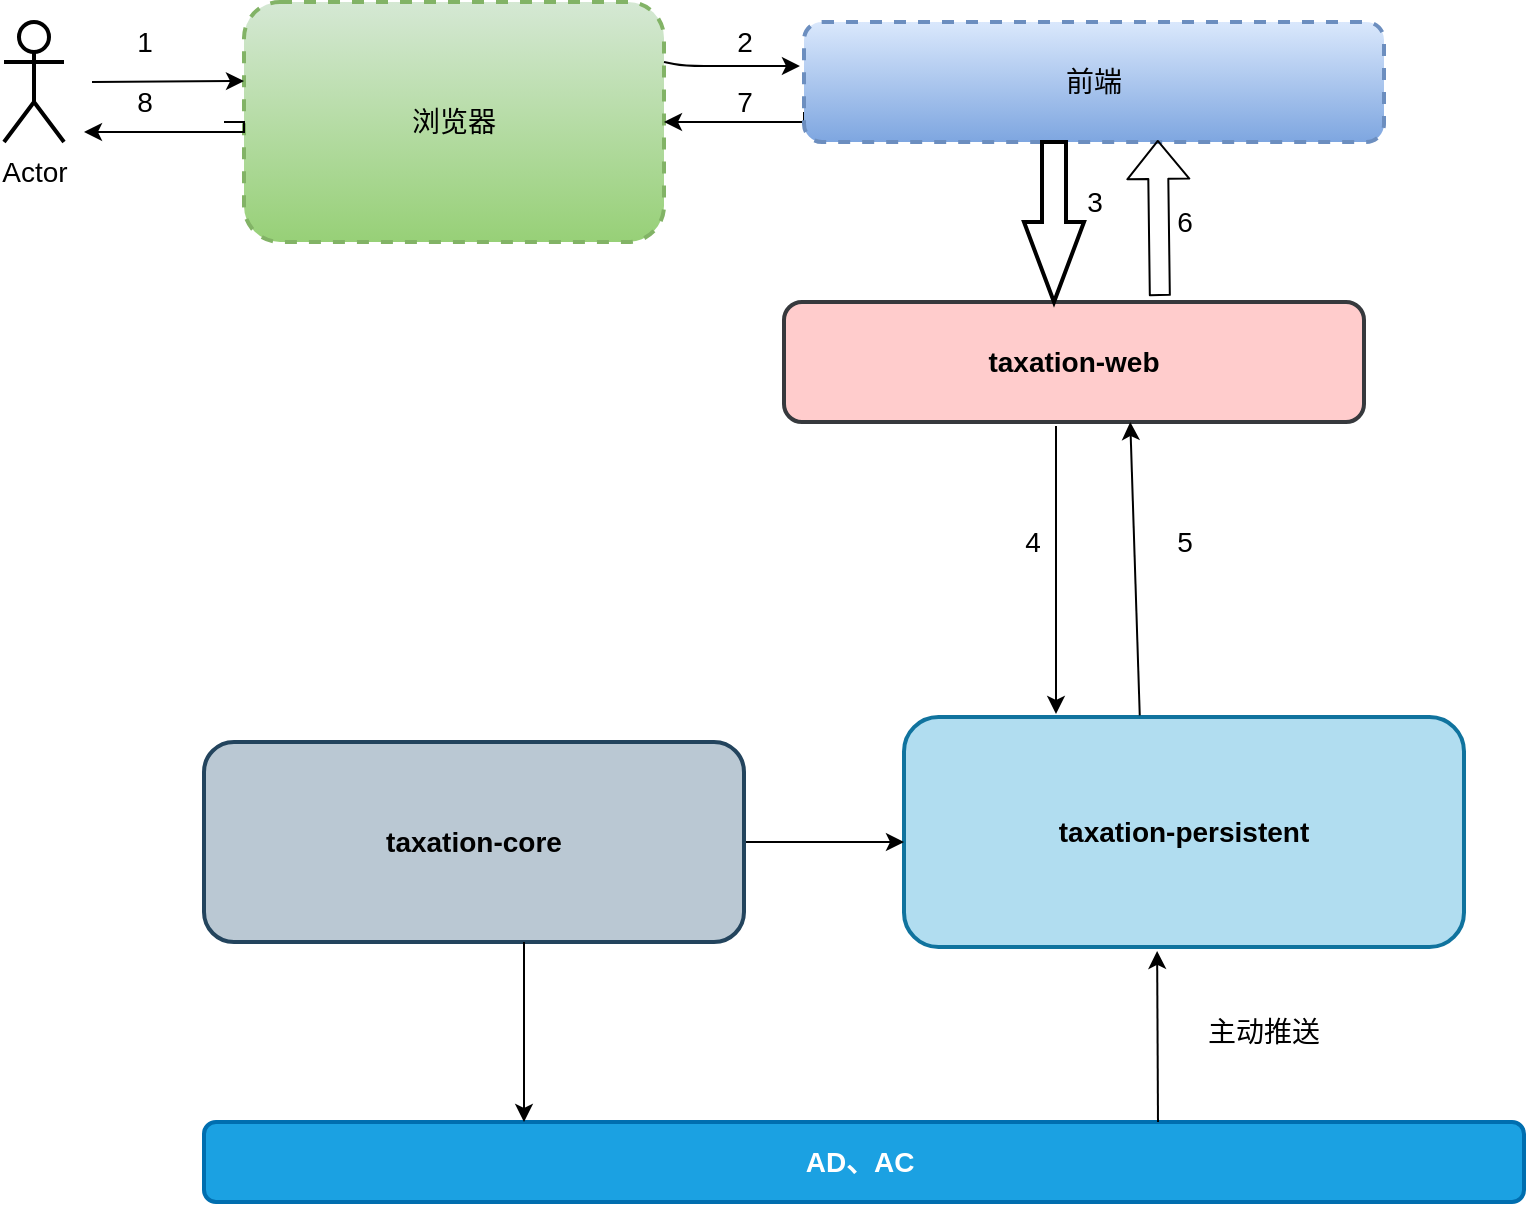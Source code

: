 <mxfile version="14.2.4" type="github" pages="9">
  <diagram id="9j3WiW2tntDQsGQV9yQh" name="流程图">
    <mxGraphModel dx="2277" dy="796" grid="1" gridSize="10" guides="1" tooltips="1" connect="1" arrows="1" fold="1" page="1" pageScale="1" pageWidth="827" pageHeight="1169" math="0" shadow="0">
      <root>
        <mxCell id="33wFV_siIlDDqnJVsukn-0" />
        <mxCell id="33wFV_siIlDDqnJVsukn-1" parent="33wFV_siIlDDqnJVsukn-0" />
        <mxCell id="33wFV_siIlDDqnJVsukn-2" value="Actor" style="shape=umlActor;verticalLabelPosition=bottom;verticalAlign=top;html=1;outlineConnect=0;rounded=1;strokeWidth=2;fontSize=14;" vertex="1" parent="33wFV_siIlDDqnJVsukn-1">
          <mxGeometry x="-100" y="140" width="30" height="60" as="geometry" />
        </mxCell>
        <mxCell id="33wFV_siIlDDqnJVsukn-3" value="taxation-web" style="rounded=1;whiteSpace=wrap;html=1;strokeWidth=2;fontSize=14;fontStyle=1;fillColor=#ffcccc;strokeColor=#36393d;" vertex="1" parent="33wFV_siIlDDqnJVsukn-1">
          <mxGeometry x="290" y="280" width="290" height="60" as="geometry" />
        </mxCell>
        <mxCell id="ZoCl2-59HxsitXmkcNDd-0" value="浏览器" style="rounded=1;whiteSpace=wrap;html=1;dashed=1;strokeWidth=2;fontSize=14;gradientColor=#97d077;fillColor=#d5e8d4;strokeColor=#82b366;" vertex="1" parent="33wFV_siIlDDqnJVsukn-1">
          <mxGeometry x="20" y="130" width="210" height="120" as="geometry" />
        </mxCell>
        <mxCell id="ZoCl2-59HxsitXmkcNDd-4" value="taxation-persistent" style="rounded=1;whiteSpace=wrap;html=1;strokeWidth=2;fontSize=14;fontStyle=1;fillColor=#b1ddf0;strokeColor=#10739e;" vertex="1" parent="33wFV_siIlDDqnJVsukn-1">
          <mxGeometry x="350" y="487.5" width="280" height="115" as="geometry" />
        </mxCell>
        <mxCell id="C4J7dKm5N7MCKloRiUY7-0" value="" style="edgeStyle=orthogonalEdgeStyle;rounded=0;orthogonalLoop=1;jettySize=auto;html=1;fontSize=14;" edge="1" parent="33wFV_siIlDDqnJVsukn-1" source="ZoCl2-59HxsitXmkcNDd-5" target="ZoCl2-59HxsitXmkcNDd-4">
          <mxGeometry relative="1" as="geometry">
            <Array as="points">
              <mxPoint x="330" y="550" />
              <mxPoint x="330" y="550" />
            </Array>
          </mxGeometry>
        </mxCell>
        <mxCell id="ZoCl2-59HxsitXmkcNDd-5" value="taxation-core" style="rounded=1;whiteSpace=wrap;html=1;strokeWidth=2;fontSize=14;fontStyle=1;fillColor=#bac8d3;strokeColor=#23445d;" vertex="1" parent="33wFV_siIlDDqnJVsukn-1">
          <mxGeometry y="500" width="270" height="100" as="geometry" />
        </mxCell>
        <mxCell id="ZoCl2-59HxsitXmkcNDd-6" value="AD、AC&amp;nbsp;" style="rounded=1;whiteSpace=wrap;html=1;strokeWidth=2;fontSize=14;fontStyle=1;fillColor=#1ba1e2;strokeColor=#006EAF;fontColor=#ffffff;" vertex="1" parent="33wFV_siIlDDqnJVsukn-1">
          <mxGeometry y="690" width="660" height="40" as="geometry" />
        </mxCell>
        <mxCell id="ZoCl2-59HxsitXmkcNDd-7" value="" style="endArrow=classic;html=1;fontSize=14;entryX=0.452;entryY=1.017;entryDx=0;entryDy=0;entryPerimeter=0;" edge="1" parent="33wFV_siIlDDqnJVsukn-1" target="ZoCl2-59HxsitXmkcNDd-4">
          <mxGeometry width="50" height="50" relative="1" as="geometry">
            <mxPoint x="477" y="690" as="sourcePoint" />
            <mxPoint x="649" y="440" as="targetPoint" />
          </mxGeometry>
        </mxCell>
        <mxCell id="ZoCl2-59HxsitXmkcNDd-9" value="" style="endArrow=classic;html=1;fontSize=14;" edge="1" parent="33wFV_siIlDDqnJVsukn-1">
          <mxGeometry width="50" height="50" relative="1" as="geometry">
            <mxPoint x="-56" y="170" as="sourcePoint" />
            <mxPoint x="20" y="169.5" as="targetPoint" />
            <Array as="points" />
          </mxGeometry>
        </mxCell>
        <mxCell id="ZoCl2-59HxsitXmkcNDd-10" value="" style="endArrow=classic;html=1;fontSize=14;exitX=1;exitY=0.25;exitDx=0;exitDy=0;" edge="1" parent="33wFV_siIlDDqnJVsukn-1" source="ZoCl2-59HxsitXmkcNDd-1">
          <mxGeometry width="50" height="50" relative="1" as="geometry">
            <mxPoint x="300" y="164.5" as="sourcePoint" />
            <mxPoint x="410" y="165" as="targetPoint" />
            <Array as="points" />
          </mxGeometry>
        </mxCell>
        <mxCell id="SOhn2dRToNKl8OHGv_W9-24" style="edgeStyle=orthogonalEdgeStyle;rounded=0;orthogonalLoop=1;jettySize=auto;html=1;exitX=0;exitY=0.75;exitDx=0;exitDy=0;entryX=1;entryY=0.5;entryDx=0;entryDy=0;fontSize=14;" edge="1" parent="33wFV_siIlDDqnJVsukn-1" source="ZoCl2-59HxsitXmkcNDd-1" target="ZoCl2-59HxsitXmkcNDd-0">
          <mxGeometry relative="1" as="geometry">
            <Array as="points">
              <mxPoint x="300" y="190" />
            </Array>
          </mxGeometry>
        </mxCell>
        <mxCell id="ZoCl2-59HxsitXmkcNDd-1" value="前端" style="rounded=1;whiteSpace=wrap;html=1;dashed=1;strokeWidth=2;fontSize=14;gradientColor=#7ea6e0;fillColor=#dae8fc;strokeColor=#6c8ebf;" vertex="1" parent="33wFV_siIlDDqnJVsukn-1">
          <mxGeometry x="300" y="140" width="290" height="60" as="geometry" />
        </mxCell>
        <mxCell id="ZoCl2-59HxsitXmkcNDd-11" value="" style="endArrow=classic;html=1;fontSize=14;exitX=1;exitY=0.25;exitDx=0;exitDy=0;entryX=-0.007;entryY=0.367;entryDx=0;entryDy=0;entryPerimeter=0;" edge="1" parent="33wFV_siIlDDqnJVsukn-1" source="ZoCl2-59HxsitXmkcNDd-0" target="ZoCl2-59HxsitXmkcNDd-1">
          <mxGeometry width="50" height="50" relative="1" as="geometry">
            <mxPoint x="230" y="170" as="sourcePoint" />
            <mxPoint x="410" y="165" as="targetPoint" />
            <Array as="points">
              <mxPoint x="240" y="162" />
            </Array>
          </mxGeometry>
        </mxCell>
        <mxCell id="ZoCl2-59HxsitXmkcNDd-12" value="" style="html=1;shadow=0;dashed=0;align=center;verticalAlign=middle;shape=mxgraph.arrows2.arrow;dy=0.6;dx=40;direction=south;notch=0;rounded=1;strokeWidth=2;fontSize=14;" vertex="1" parent="33wFV_siIlDDqnJVsukn-1">
          <mxGeometry x="410" y="200" width="30" height="80" as="geometry" />
        </mxCell>
        <mxCell id="SOhn2dRToNKl8OHGv_W9-2" value="" style="endArrow=classic;html=1;fontSize=14;exitX=0.469;exitY=1.033;exitDx=0;exitDy=0;exitPerimeter=0;" edge="1" parent="33wFV_siIlDDqnJVsukn-1" source="33wFV_siIlDDqnJVsukn-3">
          <mxGeometry width="50" height="50" relative="1" as="geometry">
            <mxPoint x="433.98" y="351.98" as="sourcePoint" />
            <mxPoint x="426" y="486" as="targetPoint" />
          </mxGeometry>
        </mxCell>
        <mxCell id="SOhn2dRToNKl8OHGv_W9-3" value="" style="endArrow=classic;html=1;fontSize=14;" edge="1" parent="33wFV_siIlDDqnJVsukn-1">
          <mxGeometry width="50" height="50" relative="1" as="geometry">
            <mxPoint x="160" y="600" as="sourcePoint" />
            <mxPoint x="160" y="690" as="targetPoint" />
          </mxGeometry>
        </mxCell>
        <mxCell id="SOhn2dRToNKl8OHGv_W9-5" value="1" style="text;html=1;align=center;verticalAlign=middle;resizable=0;points=[];autosize=1;fontSize=14;" vertex="1" parent="33wFV_siIlDDqnJVsukn-1">
          <mxGeometry x="-40" y="140" width="20" height="20" as="geometry" />
        </mxCell>
        <mxCell id="SOhn2dRToNKl8OHGv_W9-6" value="2" style="text;html=1;align=center;verticalAlign=middle;resizable=0;points=[];autosize=1;fontSize=14;" vertex="1" parent="33wFV_siIlDDqnJVsukn-1">
          <mxGeometry x="260" y="140" width="20" height="20" as="geometry" />
        </mxCell>
        <mxCell id="SOhn2dRToNKl8OHGv_W9-7" value="3" style="text;html=1;align=center;verticalAlign=middle;resizable=0;points=[];autosize=1;fontSize=14;" vertex="1" parent="33wFV_siIlDDqnJVsukn-1">
          <mxGeometry x="435" y="220" width="20" height="20" as="geometry" />
        </mxCell>
        <mxCell id="SOhn2dRToNKl8OHGv_W9-21" value="" style="shape=flexArrow;endArrow=classic;html=1;fontSize=14;entryX=0.61;entryY=0.983;entryDx=0;entryDy=0;entryPerimeter=0;exitX=0.648;exitY=-0.05;exitDx=0;exitDy=0;exitPerimeter=0;" edge="1" parent="33wFV_siIlDDqnJVsukn-1" source="33wFV_siIlDDqnJVsukn-3" target="ZoCl2-59HxsitXmkcNDd-1">
          <mxGeometry width="50" height="50" relative="1" as="geometry">
            <mxPoint x="478" y="275" as="sourcePoint" />
            <mxPoint x="478" y="205" as="targetPoint" />
          </mxGeometry>
        </mxCell>
        <mxCell id="SOhn2dRToNKl8OHGv_W9-22" value="6" style="text;html=1;align=center;verticalAlign=middle;resizable=0;points=[];autosize=1;fontSize=14;" vertex="1" parent="33wFV_siIlDDqnJVsukn-1">
          <mxGeometry x="480" y="230" width="20" height="20" as="geometry" />
        </mxCell>
        <mxCell id="SOhn2dRToNKl8OHGv_W9-23" value="主动推送" style="text;html=1;strokeColor=none;fillColor=none;align=center;verticalAlign=middle;whiteSpace=wrap;rounded=0;dashed=1;fontSize=14;" vertex="1" parent="33wFV_siIlDDqnJVsukn-1">
          <mxGeometry x="490" y="630" width="80" height="30" as="geometry" />
        </mxCell>
        <mxCell id="SOhn2dRToNKl8OHGv_W9-25" value="7" style="text;html=1;align=center;verticalAlign=middle;resizable=0;points=[];autosize=1;fontSize=14;" vertex="1" parent="33wFV_siIlDDqnJVsukn-1">
          <mxGeometry x="260" y="170" width="20" height="20" as="geometry" />
        </mxCell>
        <mxCell id="SOhn2dRToNKl8OHGv_W9-27" value="8" style="text;html=1;align=center;verticalAlign=middle;resizable=0;points=[];autosize=1;fontSize=14;" vertex="1" parent="33wFV_siIlDDqnJVsukn-1">
          <mxGeometry x="-40" y="170" width="20" height="20" as="geometry" />
        </mxCell>
        <mxCell id="SOhn2dRToNKl8OHGv_W9-28" style="edgeStyle=orthogonalEdgeStyle;rounded=0;orthogonalLoop=1;jettySize=auto;html=1;exitX=0;exitY=0.75;exitDx=0;exitDy=0;entryX=1;entryY=0.5;entryDx=0;entryDy=0;fontSize=14;" edge="1" parent="33wFV_siIlDDqnJVsukn-1">
          <mxGeometry relative="1" as="geometry">
            <mxPoint x="10" y="190" as="sourcePoint" />
            <mxPoint x="-60" y="195" as="targetPoint" />
            <Array as="points">
              <mxPoint x="20" y="190" />
              <mxPoint x="20" y="195" />
            </Array>
          </mxGeometry>
        </mxCell>
        <mxCell id="SOhn2dRToNKl8OHGv_W9-29" value="4" style="text;html=1;align=center;verticalAlign=middle;resizable=0;points=[];autosize=1;fontSize=14;" vertex="1" parent="33wFV_siIlDDqnJVsukn-1">
          <mxGeometry x="404" y="390" width="20" height="20" as="geometry" />
        </mxCell>
        <mxCell id="SOhn2dRToNKl8OHGv_W9-30" value="" style="endArrow=classic;html=1;fontSize=14;exitX=0.421;exitY=-0.007;exitDx=0;exitDy=0;exitPerimeter=0;entryX=0.597;entryY=1;entryDx=0;entryDy=0;entryPerimeter=0;" edge="1" parent="33wFV_siIlDDqnJVsukn-1" source="ZoCl2-59HxsitXmkcNDd-4" target="33wFV_siIlDDqnJVsukn-3">
          <mxGeometry width="50" height="50" relative="1" as="geometry">
            <mxPoint x="290.89" y="467.25" as="sourcePoint" />
            <mxPoint x="420" y="354" as="targetPoint" />
          </mxGeometry>
        </mxCell>
        <mxCell id="SOhn2dRToNKl8OHGv_W9-31" value="5" style="text;html=1;align=center;verticalAlign=middle;resizable=0;points=[];autosize=1;fontSize=14;" vertex="1" parent="33wFV_siIlDDqnJVsukn-1">
          <mxGeometry x="480" y="390" width="20" height="20" as="geometry" />
        </mxCell>
      </root>
    </mxGraphModel>
  </diagram>
  <diagram id="NOqMh7QFwqdfaIvMZi-M" name="UML类图">
    <mxGraphModel dx="1015" dy="557" grid="1" gridSize="10" guides="1" tooltips="1" connect="1" arrows="1" fold="1" page="1" pageScale="1" pageWidth="827" pageHeight="1169" math="0" shadow="0">
      <root>
        <mxCell id="o4azYXf0G7o6UYjt4D82-0" />
        <mxCell id="o4azYXf0G7o6UYjt4D82-1" parent="o4azYXf0G7o6UYjt4D82-0" />
        <mxCell id="42DRpwNzn1feBbBqhpeC-6" value="ServiceMonitor" style="swimlane;fontStyle=0;childLayout=stackLayout;horizontal=1;startSize=26;fillColor=none;horizontalStack=0;resizeParent=1;resizeParentMax=0;resizeLast=0;collapsible=1;marginBottom=0;rounded=1;strokeWidth=2;fontSize=14;" vertex="1" parent="o4azYXf0G7o6UYjt4D82-1">
          <mxGeometry x="596" y="170" width="140" height="104" as="geometry" />
        </mxCell>
        <mxCell id="42DRpwNzn1feBbBqhpeC-7" value="+ id: int" style="text;strokeColor=none;fillColor=none;align=left;verticalAlign=top;spacingLeft=4;spacingRight=4;overflow=hidden;rotatable=0;points=[[0,0.5],[1,0.5]];portConstraint=eastwest;" vertex="1" parent="42DRpwNzn1feBbBqhpeC-6">
          <mxGeometry y="26" width="140" height="26" as="geometry" />
        </mxCell>
        <mxCell id="42DRpwNzn1feBbBqhpeC-8" value="+ name: string" style="text;strokeColor=none;fillColor=none;align=left;verticalAlign=top;spacingLeft=4;spacingRight=4;overflow=hidden;rotatable=0;points=[[0,0.5],[1,0.5]];portConstraint=eastwest;" vertex="1" parent="42DRpwNzn1feBbBqhpeC-6">
          <mxGeometry y="52" width="140" height="26" as="geometry" />
        </mxCell>
        <mxCell id="42DRpwNzn1feBbBqhpeC-9" value="+ app_id: int" style="text;strokeColor=none;fillColor=none;align=left;verticalAlign=top;spacingLeft=4;spacingRight=4;overflow=hidden;rotatable=0;points=[[0,0.5],[1,0.5]];portConstraint=eastwest;" vertex="1" parent="42DRpwNzn1feBbBqhpeC-6">
          <mxGeometry y="78" width="140" height="26" as="geometry" />
        </mxCell>
        <mxCell id="42DRpwNzn1feBbBqhpeC-16" value="AdMonitor" style="swimlane;fontStyle=0;childLayout=stackLayout;horizontal=1;startSize=26;fillColor=none;horizontalStack=0;resizeParent=1;resizeParentMax=0;resizeLast=0;collapsible=1;marginBottom=0;rounded=1;strokeWidth=2;fontSize=14;" vertex="1" parent="o4azYXf0G7o6UYjt4D82-1">
          <mxGeometry x="596" y="320" width="140" height="104" as="geometry" />
        </mxCell>
        <mxCell id="42DRpwNzn1feBbBqhpeC-17" value="+ id: int" style="text;strokeColor=none;fillColor=none;align=left;verticalAlign=top;spacingLeft=4;spacingRight=4;overflow=hidden;rotatable=0;points=[[0,0.5],[1,0.5]];portConstraint=eastwest;" vertex="1" parent="42DRpwNzn1feBbBqhpeC-16">
          <mxGeometry y="26" width="140" height="26" as="geometry" />
        </mxCell>
        <mxCell id="42DRpwNzn1feBbBqhpeC-18" value="+ name: string" style="text;strokeColor=none;fillColor=none;align=left;verticalAlign=top;spacingLeft=4;spacingRight=4;overflow=hidden;rotatable=0;points=[[0,0.5],[1,0.5]];portConstraint=eastwest;" vertex="1" parent="42DRpwNzn1feBbBqhpeC-16">
          <mxGeometry y="52" width="140" height="26" as="geometry" />
        </mxCell>
        <mxCell id="42DRpwNzn1feBbBqhpeC-19" value="+ area_node_id: int" style="text;strokeColor=none;fillColor=none;align=left;verticalAlign=top;spacingLeft=4;spacingRight=4;overflow=hidden;rotatable=0;points=[[0,0.5],[1,0.5]];portConstraint=eastwest;" vertex="1" parent="42DRpwNzn1feBbBqhpeC-16">
          <mxGeometry y="78" width="140" height="26" as="geometry" />
        </mxCell>
        <mxCell id="42DRpwNzn1feBbBqhpeC-20" value="AcMonitor" style="swimlane;fontStyle=0;childLayout=stackLayout;horizontal=1;startSize=26;fillColor=none;horizontalStack=0;resizeParent=1;resizeParentMax=0;resizeLast=0;collapsible=1;marginBottom=0;rounded=1;strokeWidth=2;fontSize=14;" vertex="1" parent="o4azYXf0G7o6UYjt4D82-1">
          <mxGeometry x="596" y="470" width="140" height="104" as="geometry" />
        </mxCell>
        <mxCell id="42DRpwNzn1feBbBqhpeC-21" value="+ id: int" style="text;strokeColor=none;fillColor=none;align=left;verticalAlign=top;spacingLeft=4;spacingRight=4;overflow=hidden;rotatable=0;points=[[0,0.5],[1,0.5]];portConstraint=eastwest;" vertex="1" parent="42DRpwNzn1feBbBqhpeC-20">
          <mxGeometry y="26" width="140" height="26" as="geometry" />
        </mxCell>
        <mxCell id="42DRpwNzn1feBbBqhpeC-22" value="+ name: string" style="text;strokeColor=none;fillColor=none;align=left;verticalAlign=top;spacingLeft=4;spacingRight=4;overflow=hidden;rotatable=0;points=[[0,0.5],[1,0.5]];portConstraint=eastwest;" vertex="1" parent="42DRpwNzn1feBbBqhpeC-20">
          <mxGeometry y="52" width="140" height="26" as="geometry" />
        </mxCell>
        <mxCell id="42DRpwNzn1feBbBqhpeC-23" value="+area_node_id: int" style="text;strokeColor=none;fillColor=none;align=left;verticalAlign=top;spacingLeft=4;spacingRight=4;overflow=hidden;rotatable=0;points=[[0,0.5],[1,0.5]];portConstraint=eastwest;" vertex="1" parent="42DRpwNzn1feBbBqhpeC-20">
          <mxGeometry y="78" width="140" height="26" as="geometry" />
        </mxCell>
        <mxCell id="pieyQZC6VKJ-tIEe8zpg-0" value="«interface»&lt;br&gt;&lt;b&gt;AdService&lt;/b&gt;" style="html=1;rounded=1;strokeWidth=2;fontSize=14;" vertex="1" parent="o4azYXf0G7o6UYjt4D82-1">
          <mxGeometry x="400" y="290" width="110" height="50" as="geometry" />
        </mxCell>
        <mxCell id="pieyQZC6VKJ-tIEe8zpg-1" value="«interface»&lt;br&gt;&lt;b&gt;AcService&lt;/b&gt;" style="html=1;rounded=1;strokeWidth=2;fontSize=14;" vertex="1" parent="o4azYXf0G7o6UYjt4D82-1">
          <mxGeometry x="400" y="390" width="110" height="50" as="geometry" />
        </mxCell>
        <mxCell id="pieyQZC6VKJ-tIEe8zpg-2" value="RetriveDataSchedule" style="swimlane;fontStyle=1;align=center;verticalAlign=top;childLayout=stackLayout;horizontal=1;startSize=26;horizontalStack=0;resizeParent=1;resizeParentMax=0;resizeLast=0;collapsible=1;marginBottom=0;rounded=1;strokeWidth=2;fontSize=14;" vertex="1" parent="o4azYXf0G7o6UYjt4D82-1">
          <mxGeometry x="80" y="300" width="160" height="126" as="geometry" />
        </mxCell>
        <mxCell id="pieyQZC6VKJ-tIEe8zpg-3" value="+ adService: AdService" style="text;strokeColor=none;fillColor=none;align=left;verticalAlign=top;spacingLeft=4;spacingRight=4;overflow=hidden;rotatable=0;points=[[0,0.5],[1,0.5]];portConstraint=eastwest;" vertex="1" parent="pieyQZC6VKJ-tIEe8zpg-2">
          <mxGeometry y="26" width="160" height="26" as="geometry" />
        </mxCell>
        <mxCell id="pieyQZC6VKJ-tIEe8zpg-10" value="+ acService: AcService" style="text;strokeColor=none;fillColor=none;align=left;verticalAlign=top;spacingLeft=4;spacingRight=4;overflow=hidden;rotatable=0;points=[[0,0.5],[1,0.5]];portConstraint=eastwest;" vertex="1" parent="pieyQZC6VKJ-tIEe8zpg-2">
          <mxGeometry y="52" width="160" height="26" as="geometry" />
        </mxCell>
        <mxCell id="pieyQZC6VKJ-tIEe8zpg-4" value="" style="line;strokeWidth=1;fillColor=none;align=left;verticalAlign=middle;spacingTop=-1;spacingLeft=3;spacingRight=3;rotatable=0;labelPosition=right;points=[];portConstraint=eastwest;" vertex="1" parent="pieyQZC6VKJ-tIEe8zpg-2">
          <mxGeometry y="78" width="160" height="8" as="geometry" />
        </mxCell>
        <mxCell id="pieyQZC6VKJ-tIEe8zpg-5" value="+ handler(): void" style="text;strokeColor=none;fillColor=none;align=left;verticalAlign=top;spacingLeft=4;spacingRight=4;overflow=hidden;rotatable=0;points=[[0,0.5],[1,0.5]];portConstraint=eastwest;" vertex="1" parent="pieyQZC6VKJ-tIEe8zpg-2">
          <mxGeometry y="86" width="160" height="40" as="geometry" />
        </mxCell>
        <mxCell id="pieyQZC6VKJ-tIEe8zpg-12" value="1" style="endArrow=open;html=1;endSize=12;startArrow=diamondThin;startSize=14;startFill=0;edgeStyle=orthogonalEdgeStyle;align=left;verticalAlign=bottom;fontSize=14;" edge="1" parent="o4azYXf0G7o6UYjt4D82-1">
          <mxGeometry x="-1" y="3" relative="1" as="geometry">
            <mxPoint x="240" y="314.5" as="sourcePoint" />
            <mxPoint x="400" y="314.5" as="targetPoint" />
          </mxGeometry>
        </mxCell>
        <mxCell id="pieyQZC6VKJ-tIEe8zpg-13" value="1" style="endArrow=open;html=1;endSize=12;startArrow=diamondThin;startSize=14;startFill=0;edgeStyle=orthogonalEdgeStyle;align=left;verticalAlign=bottom;fontSize=14;" edge="1" parent="o4azYXf0G7o6UYjt4D82-1">
          <mxGeometry x="-1" y="3" relative="1" as="geometry">
            <mxPoint x="240" y="410" as="sourcePoint" />
            <mxPoint x="400" y="410" as="targetPoint" />
          </mxGeometry>
        </mxCell>
        <mxCell id="pieyQZC6VKJ-tIEe8zpg-14" value="Use" style="endArrow=open;endSize=12;dashed=1;html=1;fontSize=14;edgeStyle=orthogonalEdgeStyle;" edge="1" parent="o4azYXf0G7o6UYjt4D82-1">
          <mxGeometry width="160" relative="1" as="geometry">
            <mxPoint x="480" y="290" as="sourcePoint" />
            <mxPoint x="590" y="230" as="targetPoint" />
            <Array as="points">
              <mxPoint x="480" y="290" />
              <mxPoint x="480" y="230" />
            </Array>
          </mxGeometry>
        </mxCell>
        <mxCell id="pieyQZC6VKJ-tIEe8zpg-15" value="Use" style="endArrow=open;endSize=12;dashed=1;html=1;fontSize=14;edgeStyle=orthogonalEdgeStyle;" edge="1" parent="o4azYXf0G7o6UYjt4D82-1">
          <mxGeometry x="0.286" y="20" width="160" relative="1" as="geometry">
            <mxPoint x="510" y="310" as="sourcePoint" />
            <mxPoint x="590" y="370" as="targetPoint" />
            <Array as="points">
              <mxPoint x="530" y="310" />
              <mxPoint x="530" y="370" />
            </Array>
            <mxPoint as="offset" />
          </mxGeometry>
        </mxCell>
        <mxCell id="pieyQZC6VKJ-tIEe8zpg-18" value="Use" style="endArrow=open;endSize=12;dashed=1;html=1;fontSize=14;edgeStyle=orthogonalEdgeStyle;" edge="1" parent="o4azYXf0G7o6UYjt4D82-1">
          <mxGeometry width="160" relative="1" as="geometry">
            <mxPoint x="480" y="444" as="sourcePoint" />
            <mxPoint x="596" y="520" as="targetPoint" />
            <Array as="points">
              <mxPoint x="480" y="444" />
              <mxPoint x="480" y="520" />
            </Array>
          </mxGeometry>
        </mxCell>
        <mxCell id="pieyQZC6VKJ-tIEe8zpg-19" value="ReleaseServiceImpl" style="swimlane;fontStyle=1;align=center;verticalAlign=top;childLayout=stackLayout;horizontal=1;startSize=26;horizontalStack=0;resizeParent=1;resizeParentMax=0;resizeLast=0;collapsible=1;marginBottom=0;rounded=1;strokeWidth=2;fontSize=14;" vertex="1" parent="o4azYXf0G7o6UYjt4D82-1">
          <mxGeometry x="920" y="270" width="350" height="132" as="geometry" />
        </mxCell>
        <mxCell id="pieyQZC6VKJ-tIEe8zpg-20" value="+ esMapper: EsRepository" style="text;strokeColor=none;fillColor=none;align=left;verticalAlign=top;spacingLeft=4;spacingRight=4;overflow=hidden;rotatable=0;points=[[0,0.5],[1,0.5]];portConstraint=eastwest;" vertex="1" parent="pieyQZC6VKJ-tIEe8zpg-19">
          <mxGeometry y="26" width="350" height="32" as="geometry" />
        </mxCell>
        <mxCell id="pieyQZC6VKJ-tIEe8zpg-21" value="+ serviceMapper: ServiceMapper" style="text;strokeColor=none;fillColor=none;align=left;verticalAlign=top;spacingLeft=4;spacingRight=4;overflow=hidden;rotatable=0;points=[[0,0.5],[1,0.5]];portConstraint=eastwest;" vertex="1" parent="pieyQZC6VKJ-tIEe8zpg-19">
          <mxGeometry y="58" width="350" height="26" as="geometry" />
        </mxCell>
        <mxCell id="pieyQZC6VKJ-tIEe8zpg-22" value="" style="line;strokeWidth=1;fillColor=none;align=left;verticalAlign=middle;spacingTop=-1;spacingLeft=3;spacingRight=3;rotatable=0;labelPosition=right;points=[];portConstraint=eastwest;" vertex="1" parent="pieyQZC6VKJ-tIEe8zpg-19">
          <mxGeometry y="84" width="350" height="8" as="geometry" />
        </mxCell>
        <mxCell id="pieyQZC6VKJ-tIEe8zpg-23" value="+ getServiceStats(List&lt;Integer&gt; ids): List&lt;ServiceMonitorVo&gt;" style="text;strokeColor=none;fillColor=none;align=left;verticalAlign=top;spacingLeft=4;spacingRight=4;overflow=hidden;rotatable=0;points=[[0,0.5],[1,0.5]];portConstraint=eastwest;" vertex="1" parent="pieyQZC6VKJ-tIEe8zpg-19">
          <mxGeometry y="92" width="350" height="40" as="geometry" />
        </mxCell>
        <mxCell id="pieyQZC6VKJ-tIEe8zpg-24" value="«interface»&lt;br&gt;&lt;b&gt;ReleaseService&lt;/b&gt;" style="html=1;rounded=1;strokeWidth=2;fontSize=14;" vertex="1" parent="o4azYXf0G7o6UYjt4D82-1">
          <mxGeometry x="970" y="160" width="110" height="50" as="geometry" />
        </mxCell>
        <mxCell id="pieyQZC6VKJ-tIEe8zpg-26" value="" style="endArrow=block;dashed=1;endFill=0;endSize=12;html=1;fontSize=14;exitX=0.303;exitY=-0.015;exitDx=0;exitDy=0;exitPerimeter=0;entryX=0.5;entryY=1;entryDx=0;entryDy=0;" edge="1" parent="o4azYXf0G7o6UYjt4D82-1" source="pieyQZC6VKJ-tIEe8zpg-19" target="pieyQZC6VKJ-tIEe8zpg-24">
          <mxGeometry width="160" relative="1" as="geometry">
            <mxPoint x="910" y="270" as="sourcePoint" />
            <mxPoint x="950" y="210" as="targetPoint" />
          </mxGeometry>
        </mxCell>
        <mxCell id="pieyQZC6VKJ-tIEe8zpg-27" value="Use" style="endArrow=open;endSize=12;dashed=1;html=1;fontSize=14;edgeStyle=orthogonalEdgeStyle;entryX=1.029;entryY=0.115;entryDx=0;entryDy=0;entryPerimeter=0;" edge="1" parent="o4azYXf0G7o6UYjt4D82-1" target="42DRpwNzn1feBbBqhpeC-8">
          <mxGeometry width="160" relative="1" as="geometry">
            <mxPoint x="920" y="310" as="sourcePoint" />
            <mxPoint x="870" y="320" as="targetPoint" />
            <Array as="points">
              <mxPoint x="920" y="310" />
              <mxPoint x="770" y="310" />
              <mxPoint x="770" y="225" />
            </Array>
          </mxGeometry>
        </mxCell>
        <mxCell id="pieyQZC6VKJ-tIEe8zpg-28" value="EquipmentServiceImpl" style="swimlane;fontStyle=1;align=center;verticalAlign=top;childLayout=stackLayout;horizontal=1;startSize=26;horizontalStack=0;resizeParent=1;resizeParentMax=0;resizeLast=0;collapsible=1;marginBottom=0;rounded=1;strokeWidth=2;fontSize=14;" vertex="1" parent="o4azYXf0G7o6UYjt4D82-1">
          <mxGeometry x="920" y="540" width="350" height="146" as="geometry" />
        </mxCell>
        <mxCell id="pieyQZC6VKJ-tIEe8zpg-29" value="+ esMapper: EsRepository" style="text;strokeColor=none;fillColor=none;align=left;verticalAlign=top;spacingLeft=4;spacingRight=4;overflow=hidden;rotatable=0;points=[[0,0.5],[1,0.5]];portConstraint=eastwest;" vertex="1" parent="pieyQZC6VKJ-tIEe8zpg-28">
          <mxGeometry y="26" width="350" height="32" as="geometry" />
        </mxCell>
        <mxCell id="pieyQZC6VKJ-tIEe8zpg-31" value="" style="line;strokeWidth=1;fillColor=none;align=left;verticalAlign=middle;spacingTop=-1;spacingLeft=3;spacingRight=3;rotatable=0;labelPosition=right;points=[];portConstraint=eastwest;" vertex="1" parent="pieyQZC6VKJ-tIEe8zpg-28">
          <mxGeometry y="58" width="350" height="8" as="geometry" />
        </mxCell>
        <mxCell id="pieyQZC6VKJ-tIEe8zpg-35" value="+ getAcStats(List&lt;Integer&gt; ids): List&lt;AcServiceMonitoVo&gt;" style="text;strokeColor=none;fillColor=none;align=left;verticalAlign=top;spacingLeft=4;spacingRight=4;overflow=hidden;rotatable=0;points=[[0,0.5],[1,0.5]];portConstraint=eastwest;" vertex="1" parent="pieyQZC6VKJ-tIEe8zpg-28">
          <mxGeometry y="66" width="350" height="40" as="geometry" />
        </mxCell>
        <mxCell id="pieyQZC6VKJ-tIEe8zpg-32" value="+ getAdStats(List&lt;Integer&gt; ids): List&lt;AdServiceMonitoVo&gt;" style="text;strokeColor=none;fillColor=none;align=left;verticalAlign=top;spacingLeft=4;spacingRight=4;overflow=hidden;rotatable=0;points=[[0,0.5],[1,0.5]];portConstraint=eastwest;" vertex="1" parent="pieyQZC6VKJ-tIEe8zpg-28">
          <mxGeometry y="106" width="350" height="40" as="geometry" />
        </mxCell>
        <mxCell id="pieyQZC6VKJ-tIEe8zpg-33" value="«interface»&lt;br&gt;&lt;b&gt;EquipmentService&lt;/b&gt;" style="html=1;rounded=1;strokeWidth=2;fontSize=14;" vertex="1" parent="o4azYXf0G7o6UYjt4D82-1">
          <mxGeometry x="970" y="434" width="140" height="50" as="geometry" />
        </mxCell>
        <mxCell id="pieyQZC6VKJ-tIEe8zpg-34" value="" style="endArrow=block;dashed=1;endFill=0;endSize=12;html=1;fontSize=14;entryX=0.5;entryY=1;entryDx=0;entryDy=0;" edge="1" parent="o4azYXf0G7o6UYjt4D82-1" target="pieyQZC6VKJ-tIEe8zpg-33">
          <mxGeometry width="160" relative="1" as="geometry">
            <mxPoint x="1040" y="542" as="sourcePoint" />
            <mxPoint x="950" y="484" as="targetPoint" />
          </mxGeometry>
        </mxCell>
        <mxCell id="pieyQZC6VKJ-tIEe8zpg-36" value="ServiceMonitorVo" style="swimlane;fontStyle=0;childLayout=stackLayout;horizontal=1;startSize=26;fillColor=none;horizontalStack=0;resizeParent=1;resizeParentMax=0;resizeLast=0;collapsible=1;marginBottom=0;rounded=1;strokeWidth=2;fontSize=14;" vertex="1" parent="o4azYXf0G7o6UYjt4D82-1">
          <mxGeometry x="1341" y="180" width="140" height="104" as="geometry" />
        </mxCell>
        <mxCell id="pieyQZC6VKJ-tIEe8zpg-37" value="+ id: int" style="text;strokeColor=none;fillColor=none;align=left;verticalAlign=top;spacingLeft=4;spacingRight=4;overflow=hidden;rotatable=0;points=[[0,0.5],[1,0.5]];portConstraint=eastwest;" vertex="1" parent="pieyQZC6VKJ-tIEe8zpg-36">
          <mxGeometry y="26" width="140" height="26" as="geometry" />
        </mxCell>
        <mxCell id="pieyQZC6VKJ-tIEe8zpg-38" value="+ name: string" style="text;strokeColor=none;fillColor=none;align=left;verticalAlign=top;spacingLeft=4;spacingRight=4;overflow=hidden;rotatable=0;points=[[0,0.5],[1,0.5]];portConstraint=eastwest;" vertex="1" parent="pieyQZC6VKJ-tIEe8zpg-36">
          <mxGeometry y="52" width="140" height="26" as="geometry" />
        </mxCell>
        <mxCell id="pieyQZC6VKJ-tIEe8zpg-39" value="+ app_id: int" style="text;strokeColor=none;fillColor=none;align=left;verticalAlign=top;spacingLeft=4;spacingRight=4;overflow=hidden;rotatable=0;points=[[0,0.5],[1,0.5]];portConstraint=eastwest;" vertex="1" parent="pieyQZC6VKJ-tIEe8zpg-36">
          <mxGeometry y="78" width="140" height="26" as="geometry" />
        </mxCell>
        <mxCell id="pieyQZC6VKJ-tIEe8zpg-40" value="AdMonitorVo" style="swimlane;fontStyle=0;childLayout=stackLayout;horizontal=1;startSize=26;fillColor=none;horizontalStack=0;resizeParent=1;resizeParentMax=0;resizeLast=0;collapsible=1;marginBottom=0;rounded=1;strokeWidth=2;fontSize=14;" vertex="1" parent="o4azYXf0G7o6UYjt4D82-1">
          <mxGeometry x="1341" y="330" width="140" height="104" as="geometry" />
        </mxCell>
        <mxCell id="pieyQZC6VKJ-tIEe8zpg-41" value="+ id: int" style="text;strokeColor=none;fillColor=none;align=left;verticalAlign=top;spacingLeft=4;spacingRight=4;overflow=hidden;rotatable=0;points=[[0,0.5],[1,0.5]];portConstraint=eastwest;" vertex="1" parent="pieyQZC6VKJ-tIEe8zpg-40">
          <mxGeometry y="26" width="140" height="26" as="geometry" />
        </mxCell>
        <mxCell id="pieyQZC6VKJ-tIEe8zpg-42" value="+ name: string" style="text;strokeColor=none;fillColor=none;align=left;verticalAlign=top;spacingLeft=4;spacingRight=4;overflow=hidden;rotatable=0;points=[[0,0.5],[1,0.5]];portConstraint=eastwest;" vertex="1" parent="pieyQZC6VKJ-tIEe8zpg-40">
          <mxGeometry y="52" width="140" height="26" as="geometry" />
        </mxCell>
        <mxCell id="pieyQZC6VKJ-tIEe8zpg-43" value="+ area_node_id: int" style="text;strokeColor=none;fillColor=none;align=left;verticalAlign=top;spacingLeft=4;spacingRight=4;overflow=hidden;rotatable=0;points=[[0,0.5],[1,0.5]];portConstraint=eastwest;" vertex="1" parent="pieyQZC6VKJ-tIEe8zpg-40">
          <mxGeometry y="78" width="140" height="26" as="geometry" />
        </mxCell>
        <mxCell id="pieyQZC6VKJ-tIEe8zpg-44" value="AcMonitorVo" style="swimlane;fontStyle=0;childLayout=stackLayout;horizontal=1;startSize=26;fillColor=none;horizontalStack=0;resizeParent=1;resizeParentMax=0;resizeLast=0;collapsible=1;marginBottom=0;rounded=1;strokeWidth=2;fontSize=14;" vertex="1" parent="o4azYXf0G7o6UYjt4D82-1">
          <mxGeometry x="1341" y="480" width="140" height="104" as="geometry" />
        </mxCell>
        <mxCell id="pieyQZC6VKJ-tIEe8zpg-45" value="+ id: int" style="text;strokeColor=none;fillColor=none;align=left;verticalAlign=top;spacingLeft=4;spacingRight=4;overflow=hidden;rotatable=0;points=[[0,0.5],[1,0.5]];portConstraint=eastwest;" vertex="1" parent="pieyQZC6VKJ-tIEe8zpg-44">
          <mxGeometry y="26" width="140" height="26" as="geometry" />
        </mxCell>
        <mxCell id="pieyQZC6VKJ-tIEe8zpg-46" value="+ name: string" style="text;strokeColor=none;fillColor=none;align=left;verticalAlign=top;spacingLeft=4;spacingRight=4;overflow=hidden;rotatable=0;points=[[0,0.5],[1,0.5]];portConstraint=eastwest;" vertex="1" parent="pieyQZC6VKJ-tIEe8zpg-44">
          <mxGeometry y="52" width="140" height="26" as="geometry" />
        </mxCell>
        <mxCell id="pieyQZC6VKJ-tIEe8zpg-47" value="+area_node_id: int" style="text;strokeColor=none;fillColor=none;align=left;verticalAlign=top;spacingLeft=4;spacingRight=4;overflow=hidden;rotatable=0;points=[[0,0.5],[1,0.5]];portConstraint=eastwest;" vertex="1" parent="pieyQZC6VKJ-tIEe8zpg-44">
          <mxGeometry y="78" width="140" height="26" as="geometry" />
        </mxCell>
        <mxCell id="pieyQZC6VKJ-tIEe8zpg-48" value="Use" style="endArrow=open;endSize=12;dashed=1;html=1;fontSize=14;edgeStyle=orthogonalEdgeStyle;entryX=1.029;entryY=0.115;entryDx=0;entryDy=0;entryPerimeter=0;exitX=0;exitY=0.25;exitDx=0;exitDy=0;" edge="1" parent="o4azYXf0G7o6UYjt4D82-1" source="pieyQZC6VKJ-tIEe8zpg-28">
          <mxGeometry width="160" relative="1" as="geometry">
            <mxPoint x="805.94" y="555.01" as="sourcePoint" />
            <mxPoint x="736" y="400" as="targetPoint" />
            <Array as="points">
              <mxPoint x="920" y="570" />
              <mxPoint x="766" y="570" />
              <mxPoint x="766" y="400" />
            </Array>
          </mxGeometry>
        </mxCell>
        <mxCell id="pieyQZC6VKJ-tIEe8zpg-49" value="Use" style="endArrow=open;endSize=12;dashed=1;html=1;fontSize=14;edgeStyle=orthogonalEdgeStyle;exitX=-0.006;exitY=-0.1;exitDx=0;exitDy=0;exitPerimeter=0;entryX=0.436;entryY=1.115;entryDx=0;entryDy=0;entryPerimeter=0;" edge="1" parent="o4azYXf0G7o6UYjt4D82-1" source="pieyQZC6VKJ-tIEe8zpg-35" target="42DRpwNzn1feBbBqhpeC-23">
          <mxGeometry width="160" relative="1" as="geometry">
            <mxPoint x="801.1" y="636.978" as="sourcePoint" />
            <mxPoint x="610" y="637" as="targetPoint" />
            <Array as="points">
              <mxPoint x="657" y="636" />
            </Array>
          </mxGeometry>
        </mxCell>
        <mxCell id="pieyQZC6VKJ-tIEe8zpg-50" value="Use" style="endArrow=open;endSize=12;dashed=1;html=1;fontSize=14;edgeStyle=orthogonalEdgeStyle;exitX=1.011;exitY=-0.038;exitDx=0;exitDy=0;exitPerimeter=0;" edge="1" parent="o4azYXf0G7o6UYjt4D82-1" source="pieyQZC6VKJ-tIEe8zpg-21">
          <mxGeometry width="160" relative="1" as="geometry">
            <mxPoint x="1439.94" y="290" as="sourcePoint" />
            <mxPoint x="1330" y="240" as="targetPoint" />
            <Array as="points">
              <mxPoint x="1290" y="327" />
              <mxPoint x="1290" y="240" />
            </Array>
          </mxGeometry>
        </mxCell>
        <mxCell id="pieyQZC6VKJ-tIEe8zpg-51" value="Use" style="endArrow=open;endSize=12;dashed=1;html=1;fontSize=14;edgeStyle=orthogonalEdgeStyle;exitX=0.997;exitY=0.844;exitDx=0;exitDy=0;exitPerimeter=0;" edge="1" parent="o4azYXf0G7o6UYjt4D82-1" source="pieyQZC6VKJ-tIEe8zpg-29">
          <mxGeometry width="160" relative="1" as="geometry">
            <mxPoint x="1283.85" y="337.012" as="sourcePoint" />
            <mxPoint x="1340" y="390" as="targetPoint" />
            <Array as="points">
              <mxPoint x="1300" y="593" />
              <mxPoint x="1300" y="400" />
              <mxPoint x="1340" y="400" />
            </Array>
          </mxGeometry>
        </mxCell>
        <mxCell id="pieyQZC6VKJ-tIEe8zpg-52" value="Use" style="endArrow=open;endSize=12;dashed=1;html=1;fontSize=14;edgeStyle=orthogonalEdgeStyle;exitX=1;exitY=0.5;exitDx=0;exitDy=0;entryX=0.393;entryY=1.077;entryDx=0;entryDy=0;entryPerimeter=0;" edge="1" parent="o4azYXf0G7o6UYjt4D82-1" source="pieyQZC6VKJ-tIEe8zpg-35" target="pieyQZC6VKJ-tIEe8zpg-47">
          <mxGeometry width="160" relative="1" as="geometry">
            <mxPoint x="1278.95" y="603.008" as="sourcePoint" />
            <mxPoint x="1380" y="610" as="targetPoint" />
            <Array as="points">
              <mxPoint x="1279" y="626" />
              <mxPoint x="1279" y="630" />
              <mxPoint x="1396" y="630" />
            </Array>
          </mxGeometry>
        </mxCell>
      </root>
    </mxGraphModel>
  </diagram>
  <diagram id="cSEFxeGXXmmOUUKl-aMe" name="数据流图">
    <mxGraphModel dx="1015" dy="557" grid="1" gridSize="10" guides="1" tooltips="1" connect="1" arrows="1" fold="1" page="1" pageScale="1" pageWidth="827" pageHeight="1169" math="0" shadow="0">
      <root>
        <mxCell id="R04zjfQdD5DjgmJXuZyX-0" />
        <mxCell id="R04zjfQdD5DjgmJXuZyX-1" parent="R04zjfQdD5DjgmJXuZyX-0" />
        <mxCell id="Wgti9OWkkSdAXXVhqyfL-29" style="edgeStyle=orthogonalEdgeStyle;curved=1;rounded=0;orthogonalLoop=1;jettySize=auto;html=1;exitX=1;exitY=0.5;exitDx=0;exitDy=0;fontSize=14;" edge="1" parent="R04zjfQdD5DjgmJXuZyX-1" source="Wgti9OWkkSdAXXVhqyfL-30" target="Wgti9OWkkSdAXXVhqyfL-32">
          <mxGeometry relative="1" as="geometry" />
        </mxCell>
        <mxCell id="Wgti9OWkkSdAXXVhqyfL-30" value="业务监控" style="ellipse;whiteSpace=wrap;html=1;rounded=1;strokeWidth=2;fontSize=14;" vertex="1" parent="R04zjfQdD5DjgmJXuZyX-1">
          <mxGeometry x="50" y="400" width="120" height="80" as="geometry" />
        </mxCell>
        <mxCell id="Wgti9OWkkSdAXXVhqyfL-31" value="" style="edgeStyle=orthogonalEdgeStyle;curved=1;rounded=0;orthogonalLoop=1;jettySize=auto;html=1;fontSize=14;" edge="1" parent="R04zjfQdD5DjgmJXuZyX-1" source="Wgti9OWkkSdAXXVhqyfL-32" target="Wgti9OWkkSdAXXVhqyfL-35">
          <mxGeometry relative="1" as="geometry" />
        </mxCell>
        <mxCell id="Wgti9OWkkSdAXXVhqyfL-32" value="处理服务监控信息" style="ellipse;whiteSpace=wrap;html=1;rounded=1;strokeWidth=2;fontSize=14;" vertex="1" parent="R04zjfQdD5DjgmJXuZyX-1">
          <mxGeometry x="320" y="400" width="120" height="80" as="geometry" />
        </mxCell>
        <mxCell id="Wgti9OWkkSdAXXVhqyfL-33" value="&lt;span style=&quot;font-family: &amp;#34;helvetica&amp;#34; ; text-align: center&quot;&gt;有效服务监控&lt;/span&gt;" style="text;whiteSpace=wrap;html=1;fontSize=14;" vertex="1" parent="R04zjfQdD5DjgmJXuZyX-1">
          <mxGeometry x="190" y="410" width="110" height="30" as="geometry" />
        </mxCell>
        <mxCell id="Wgti9OWkkSdAXXVhqyfL-34" value="" style="edgeStyle=orthogonalEdgeStyle;curved=1;rounded=0;orthogonalLoop=1;jettySize=auto;html=1;fontSize=14;" edge="1" parent="R04zjfQdD5DjgmJXuZyX-1" source="Wgti9OWkkSdAXXVhqyfL-35">
          <mxGeometry relative="1" as="geometry">
            <mxPoint x="680" y="440" as="targetPoint" />
          </mxGeometry>
        </mxCell>
        <mxCell id="Wgti9OWkkSdAXXVhqyfL-35" value="获取服务监控信息" style="ellipse;whiteSpace=wrap;html=1;rounded=1;strokeWidth=2;fontSize=14;" vertex="1" parent="R04zjfQdD5DjgmJXuZyX-1">
          <mxGeometry x="510" y="400" width="120" height="80" as="geometry" />
        </mxCell>
        <mxCell id="Wgti9OWkkSdAXXVhqyfL-36" value="" style="edgeStyle=orthogonalEdgeStyle;curved=1;rounded=0;orthogonalLoop=1;jettySize=auto;html=1;fontSize=14;" edge="1" parent="R04zjfQdD5DjgmJXuZyX-1" source="Wgti9OWkkSdAXXVhqyfL-37" target="Wgti9OWkkSdAXXVhqyfL-42">
          <mxGeometry relative="1" as="geometry" />
        </mxCell>
        <mxCell id="Wgti9OWkkSdAXXVhqyfL-37" value="logstash" style="rounded=0;whiteSpace=wrap;html=1;strokeWidth=2;fontSize=14;" vertex="1" parent="R04zjfQdD5DjgmJXuZyX-1">
          <mxGeometry x="827" y="410" width="120" height="60" as="geometry" />
        </mxCell>
        <mxCell id="Wgti9OWkkSdAXXVhqyfL-38" value="" style="edgeStyle=orthogonalEdgeStyle;curved=1;rounded=0;orthogonalLoop=1;jettySize=auto;html=1;fontSize=14;exitX=0;exitY=0.5;exitDx=0;exitDy=0;" edge="1" parent="R04zjfQdD5DjgmJXuZyX-1" source="Wgti9OWkkSdAXXVhqyfL-40" target="Wgti9OWkkSdAXXVhqyfL-37">
          <mxGeometry relative="1" as="geometry">
            <mxPoint x="900" y="390" as="sourcePoint" />
            <Array as="points">
              <mxPoint x="980" y="370" />
              <mxPoint x="900" y="370" />
            </Array>
          </mxGeometry>
        </mxCell>
        <mxCell id="Wgti9OWkkSdAXXVhqyfL-39" value="" style="edgeStyle=orthogonalEdgeStyle;curved=1;rounded=0;orthogonalLoop=1;jettySize=auto;html=1;fontSize=14;exitX=0;exitY=0.5;exitDx=0;exitDy=0;" edge="1" parent="R04zjfQdD5DjgmJXuZyX-1" source="Wgti9OWkkSdAXXVhqyfL-41" target="Wgti9OWkkSdAXXVhqyfL-37">
          <mxGeometry relative="1" as="geometry">
            <mxPoint x="900" y="500" as="sourcePoint" />
            <Array as="points">
              <mxPoint x="980" y="510" />
              <mxPoint x="887" y="510" />
            </Array>
          </mxGeometry>
        </mxCell>
        <mxCell id="Wgti9OWkkSdAXXVhqyfL-40" value="AC" style="rounded=0;whiteSpace=wrap;html=1;strokeWidth=2;fontSize=14;" vertex="1" parent="R04zjfQdD5DjgmJXuZyX-1">
          <mxGeometry x="980" y="360" width="120" height="60" as="geometry" />
        </mxCell>
        <mxCell id="Wgti9OWkkSdAXXVhqyfL-41" value="AD" style="rounded=0;whiteSpace=wrap;html=1;strokeWidth=2;fontSize=14;" vertex="1" parent="R04zjfQdD5DjgmJXuZyX-1">
          <mxGeometry x="980" y="470" width="120" height="60" as="geometry" />
        </mxCell>
        <mxCell id="Wgti9OWkkSdAXXVhqyfL-42" value="ElasticSearch" style="rounded=0;whiteSpace=wrap;html=1;strokeWidth=2;fontSize=14;" vertex="1" parent="R04zjfQdD5DjgmJXuZyX-1">
          <mxGeometry x="680" y="410" width="120" height="60" as="geometry" />
        </mxCell>
        <mxCell id="IaAdtQqHZ92zRWrf88OH-1" value="" style="edgeStyle=orthogonalEdgeStyle;curved=1;rounded=0;orthogonalLoop=1;jettySize=auto;html=1;fontSize=14;exitX=0.45;exitY=1.05;exitDx=0;exitDy=0;entryX=0.167;entryY=1;entryDx=0;entryDy=0;exitPerimeter=0;entryPerimeter=0;" edge="1" parent="R04zjfQdD5DjgmJXuZyX-1" source="Wgti9OWkkSdAXXVhqyfL-42" target="Wgti9OWkkSdAXXVhqyfL-41">
          <mxGeometry relative="1" as="geometry">
            <mxPoint x="823" y="500" as="sourcePoint" />
            <Array as="points">
              <mxPoint x="734" y="540" />
              <mxPoint x="1000" y="540" />
            </Array>
            <mxPoint x="730" y="470" as="targetPoint" />
          </mxGeometry>
        </mxCell>
        <mxCell id="IaAdtQqHZ92zRWrf88OH-2" value="" style="edgeStyle=orthogonalEdgeStyle;curved=1;rounded=0;orthogonalLoop=1;jettySize=auto;html=1;fontSize=14;exitX=0.317;exitY=-0.033;exitDx=0;exitDy=0;exitPerimeter=0;entryX=0.367;entryY=-0.067;entryDx=0;entryDy=0;entryPerimeter=0;" edge="1" parent="R04zjfQdD5DjgmJXuZyX-1" source="Wgti9OWkkSdAXXVhqyfL-42" target="Wgti9OWkkSdAXXVhqyfL-40">
          <mxGeometry relative="1" as="geometry">
            <mxPoint x="764" y="290" as="sourcePoint" />
            <Array as="points">
              <mxPoint x="718" y="347" />
              <mxPoint x="1024" y="347" />
            </Array>
            <mxPoint x="1020" y="350" as="targetPoint" />
          </mxGeometry>
        </mxCell>
        <mxCell id="IaAdtQqHZ92zRWrf88OH-3" value="获取数据，存入ES" style="text;html=1;strokeColor=none;fillColor=none;align=center;verticalAlign=middle;whiteSpace=wrap;rounded=0;fontSize=14;" vertex="1" parent="R04zjfQdD5DjgmJXuZyX-1">
          <mxGeometry x="830" y="320" width="120" height="20" as="geometry" />
        </mxCell>
        <mxCell id="IaAdtQqHZ92zRWrf88OH-4" value="获取数据，存入ES" style="text;html=1;strokeColor=none;fillColor=none;align=center;verticalAlign=middle;whiteSpace=wrap;rounded=0;fontSize=14;" vertex="1" parent="R04zjfQdD5DjgmJXuZyX-1">
          <mxGeometry x="780" y="550" width="120" height="20" as="geometry" />
        </mxCell>
      </root>
    </mxGraphModel>
  </diagram>
  <diagram id="eMrS-DeY-7uuOFjQtrA0" name="顶级数据流图">
    <mxGraphModel dx="1015" dy="557" grid="1" gridSize="10" guides="1" tooltips="1" connect="1" arrows="1" fold="1" page="1" pageScale="1" pageWidth="827" pageHeight="1169" math="0" shadow="0">
      <root>
        <mxCell id="yF16WKR8nN1S3vHbTJDF-0" />
        <mxCell id="yF16WKR8nN1S3vHbTJDF-1" parent="yF16WKR8nN1S3vHbTJDF-0" />
        <mxCell id="yF16WKR8nN1S3vHbTJDF-6" value="" style="edgeStyle=orthogonalEdgeStyle;rounded=0;orthogonalLoop=1;jettySize=auto;html=1;fontSize=14;" edge="1" parent="yF16WKR8nN1S3vHbTJDF-1" source="yF16WKR8nN1S3vHbTJDF-2" target="yF16WKR8nN1S3vHbTJDF-3">
          <mxGeometry relative="1" as="geometry" />
        </mxCell>
        <mxCell id="yF16WKR8nN1S3vHbTJDF-2" value="用户" style="rounded=0;whiteSpace=wrap;html=1;strokeWidth=2;fontSize=14;" vertex="1" parent="yF16WKR8nN1S3vHbTJDF-1">
          <mxGeometry x="120" y="130" width="120" height="60" as="geometry" />
        </mxCell>
        <mxCell id="yF16WKR8nN1S3vHbTJDF-7" value="" style="edgeStyle=orthogonalEdgeStyle;rounded=0;orthogonalLoop=1;jettySize=auto;html=1;fontSize=14;curved=1;exitX=0.817;exitY=0.075;exitDx=0;exitDy=0;exitPerimeter=0;" edge="1" parent="yF16WKR8nN1S3vHbTJDF-1" source="yF16WKR8nN1S3vHbTJDF-3" target="yF16WKR8nN1S3vHbTJDF-4">
          <mxGeometry relative="1" as="geometry">
            <Array as="points">
              <mxPoint x="438" y="80" />
            </Array>
          </mxGeometry>
        </mxCell>
        <mxCell id="yF16WKR8nN1S3vHbTJDF-3" value="管理门户" style="ellipse;whiteSpace=wrap;html=1;rounded=1;strokeWidth=2;fontSize=14;" vertex="1" parent="yF16WKR8nN1S3vHbTJDF-1">
          <mxGeometry x="340" y="120" width="120" height="80" as="geometry" />
        </mxCell>
        <mxCell id="yF16WKR8nN1S3vHbTJDF-4" value="AD" style="rounded=0;whiteSpace=wrap;html=1;strokeWidth=2;fontSize=14;" vertex="1" parent="yF16WKR8nN1S3vHbTJDF-1">
          <mxGeometry x="610" y="70" width="120" height="60" as="geometry" />
        </mxCell>
        <mxCell id="yF16WKR8nN1S3vHbTJDF-5" value="AC" style="rounded=0;whiteSpace=wrap;html=1;strokeWidth=2;fontSize=14;" vertex="1" parent="yF16WKR8nN1S3vHbTJDF-1">
          <mxGeometry x="610" y="200" width="120" height="60" as="geometry" />
        </mxCell>
        <mxCell id="yF16WKR8nN1S3vHbTJDF-8" value="" style="edgeStyle=orthogonalEdgeStyle;rounded=0;orthogonalLoop=1;jettySize=auto;html=1;fontSize=14;curved=1;exitX=0.8;exitY=0.938;exitDx=0;exitDy=0;exitPerimeter=0;entryX=0;entryY=0.5;entryDx=0;entryDy=0;" edge="1" parent="yF16WKR8nN1S3vHbTJDF-1" source="yF16WKR8nN1S3vHbTJDF-3" target="yF16WKR8nN1S3vHbTJDF-5">
          <mxGeometry relative="1" as="geometry">
            <mxPoint x="480.04" y="190" as="sourcePoint" />
            <mxPoint x="582" y="164" as="targetPoint" />
            <Array as="points">
              <mxPoint x="436" y="240" />
              <mxPoint x="610" y="240" />
            </Array>
          </mxGeometry>
        </mxCell>
        <mxCell id="yF16WKR8nN1S3vHbTJDF-10" value="" style="edgeStyle=orthogonalEdgeStyle;rounded=0;orthogonalLoop=1;jettySize=auto;html=1;fontSize=14;curved=1;exitX=-0.008;exitY=0.617;exitDx=0;exitDy=0;exitPerimeter=0;entryX=0.95;entryY=0.25;entryDx=0;entryDy=0;entryPerimeter=0;" edge="1" parent="yF16WKR8nN1S3vHbTJDF-1" source="yF16WKR8nN1S3vHbTJDF-4" target="yF16WKR8nN1S3vHbTJDF-3">
          <mxGeometry relative="1" as="geometry">
            <mxPoint x="448.04" y="136" as="sourcePoint" />
            <mxPoint x="460" y="140" as="targetPoint" />
            <Array as="points">
              <mxPoint x="609" y="140" />
            </Array>
          </mxGeometry>
        </mxCell>
        <mxCell id="yF16WKR8nN1S3vHbTJDF-11" value="" style="edgeStyle=orthogonalEdgeStyle;rounded=0;orthogonalLoop=1;jettySize=auto;html=1;fontSize=14;curved=1;exitX=0;exitY=0.25;exitDx=0;exitDy=0;" edge="1" parent="yF16WKR8nN1S3vHbTJDF-1" source="yF16WKR8nN1S3vHbTJDF-5" target="yF16WKR8nN1S3vHbTJDF-3">
          <mxGeometry relative="1" as="geometry">
            <mxPoint x="540" y="210" as="sourcePoint" />
            <mxPoint x="450" y="185" as="targetPoint" />
            <Array as="points">
              <mxPoint x="610" y="190" />
            </Array>
          </mxGeometry>
        </mxCell>
        <mxCell id="yF16WKR8nN1S3vHbTJDF-12" value="服务管理" style="text;html=1;strokeColor=none;fillColor=none;align=center;verticalAlign=middle;whiteSpace=wrap;rounded=0;fontSize=14;" vertex="1" parent="yF16WKR8nN1S3vHbTJDF-1">
          <mxGeometry x="260" y="130" width="60" height="20" as="geometry" />
        </mxCell>
        <mxCell id="yF16WKR8nN1S3vHbTJDF-13" value="主动获取" style="text;html=1;strokeColor=none;fillColor=none;align=center;verticalAlign=middle;whiteSpace=wrap;rounded=0;fontSize=14;" vertex="1" parent="yF16WKR8nN1S3vHbTJDF-1">
          <mxGeometry x="480" y="60" width="60" height="20" as="geometry" />
        </mxCell>
        <mxCell id="yF16WKR8nN1S3vHbTJDF-14" value="节点管理" style="text;html=1;strokeColor=none;fillColor=none;align=center;verticalAlign=middle;whiteSpace=wrap;rounded=0;fontSize=14;" vertex="1" parent="yF16WKR8nN1S3vHbTJDF-1">
          <mxGeometry x="260" y="170" width="60" height="20" as="geometry" />
        </mxCell>
        <mxCell id="yF16WKR8nN1S3vHbTJDF-15" value="主动获取" style="text;html=1;strokeColor=none;fillColor=none;align=center;verticalAlign=middle;whiteSpace=wrap;rounded=0;fontSize=14;" vertex="1" parent="yF16WKR8nN1S3vHbTJDF-1">
          <mxGeometry x="490" y="240" width="60" height="20" as="geometry" />
        </mxCell>
        <mxCell id="yF16WKR8nN1S3vHbTJDF-16" value="数据推送" style="text;html=1;strokeColor=none;fillColor=none;align=center;verticalAlign=middle;whiteSpace=wrap;rounded=0;fontSize=14;" vertex="1" parent="yF16WKR8nN1S3vHbTJDF-1">
          <mxGeometry x="470" y="170" width="60" height="20" as="geometry" />
        </mxCell>
        <mxCell id="yF16WKR8nN1S3vHbTJDF-17" value="数据推送" style="text;html=1;strokeColor=none;fillColor=none;align=center;verticalAlign=middle;whiteSpace=wrap;rounded=0;fontSize=14;" vertex="1" parent="yF16WKR8nN1S3vHbTJDF-1">
          <mxGeometry x="470" y="120" width="60" height="20" as="geometry" />
        </mxCell>
      </root>
    </mxGraphModel>
  </diagram>
  <diagram id="OULvkLx0SQsWRJpLiK1i" name="模块关系">
    <mxGraphModel dx="188" dy="557" grid="1" gridSize="10" guides="1" tooltips="1" connect="1" arrows="1" fold="1" page="1" pageScale="1" pageWidth="827" pageHeight="1169" math="0" shadow="0">
      <root>
        <mxCell id="F5TOj5RSGOfV_c3RLgrC-0" />
        <mxCell id="F5TOj5RSGOfV_c3RLgrC-1" parent="F5TOj5RSGOfV_c3RLgrC-0" />
        <mxCell id="F5TOj5RSGOfV_c3RLgrC-13" value="" style="rounded=0;whiteSpace=wrap;html=1;strokeWidth=2;fontSize=14;dashed=1;fillColor=#ffcc99;strokeColor=#36393d;" vertex="1" parent="F5TOj5RSGOfV_c3RLgrC-1">
          <mxGeometry x="910" y="460" width="580" height="270" as="geometry" />
        </mxCell>
        <mxCell id="F5TOj5RSGOfV_c3RLgrC-11" style="edgeStyle=orthogonalEdgeStyle;rounded=0;orthogonalLoop=1;jettySize=auto;html=1;exitX=0.589;exitY=-0.062;exitDx=0;exitDy=0;entryX=0.584;entryY=1.05;entryDx=0;entryDy=0;fontSize=14;entryPerimeter=0;exitPerimeter=0;" edge="1" parent="F5TOj5RSGOfV_c3RLgrC-1" source="F5TOj5RSGOfV_c3RLgrC-2" target="F5TOj5RSGOfV_c3RLgrC-6">
          <mxGeometry relative="1" as="geometry">
            <Array as="points">
              <mxPoint x="1112" y="550" />
            </Array>
          </mxGeometry>
        </mxCell>
        <mxCell id="F5TOj5RSGOfV_c3RLgrC-2" value="taxation-core" style="rounded=1;whiteSpace=wrap;html=1;strokeWidth=2;fontSize=14;fontStyle=1;fillColor=#dae8fc;strokeColor=#6c8ebf;" vertex="1" parent="F5TOj5RSGOfV_c3RLgrC-1">
          <mxGeometry x="1000" y="640" width="190" height="65" as="geometry" />
        </mxCell>
        <mxCell id="F5TOj5RSGOfV_c3RLgrC-3" value="taxation-web" style="rounded=1;whiteSpace=wrap;html=1;strokeWidth=2;fontSize=14;fontStyle=1;fillColor=#ffcccc;strokeColor=#36393d;" vertex="1" parent="F5TOj5RSGOfV_c3RLgrC-1">
          <mxGeometry x="1050" y="310" width="290" height="60" as="geometry" />
        </mxCell>
        <mxCell id="F5TOj5RSGOfV_c3RLgrC-4" value="taxation-persistent" style="rounded=1;whiteSpace=wrap;html=1;strokeWidth=2;fontSize=14;fontStyle=1;fillColor=#f9f7ed;strokeColor=#36393d;" vertex="1" parent="F5TOj5RSGOfV_c3RLgrC-1">
          <mxGeometry x="1250" y="490" width="180" height="60" as="geometry" />
        </mxCell>
        <mxCell id="F5TOj5RSGOfV_c3RLgrC-5" style="edgeStyle=orthogonalEdgeStyle;rounded=0;orthogonalLoop=1;jettySize=auto;html=1;exitX=0.5;exitY=0;exitDx=0;exitDy=0;entryX=0.25;entryY=1;entryDx=0;entryDy=0;fontSize=14;fontStyle=1" edge="1" parent="F5TOj5RSGOfV_c3RLgrC-1" source="F5TOj5RSGOfV_c3RLgrC-6" target="F5TOj5RSGOfV_c3RLgrC-3">
          <mxGeometry relative="1" as="geometry">
            <Array as="points">
              <mxPoint x="1123" y="490" />
              <mxPoint x="1123" y="430" />
            </Array>
          </mxGeometry>
        </mxCell>
        <mxCell id="F5TOj5RSGOfV_c3RLgrC-6" value="taxation-common" style="rounded=1;whiteSpace=wrap;html=1;strokeWidth=2;fontSize=14;fontStyle=1;fillColor=#f9f7ed;strokeColor=#36393d;" vertex="1" parent="F5TOj5RSGOfV_c3RLgrC-1">
          <mxGeometry x="1000" y="490" width="190" height="60" as="geometry" />
        </mxCell>
        <mxCell id="F5TOj5RSGOfV_c3RLgrC-7" value="" style="endArrow=classic;html=1;fontSize=14;fontStyle=1" edge="1" parent="F5TOj5RSGOfV_c3RLgrC-1" source="F5TOj5RSGOfV_c3RLgrC-4" target="F5TOj5RSGOfV_c3RLgrC-3">
          <mxGeometry width="50" height="50" relative="1" as="geometry">
            <mxPoint x="1110" y="500" as="sourcePoint" />
            <mxPoint x="1161" y="364" as="targetPoint" />
            <Array as="points" />
          </mxGeometry>
        </mxCell>
      </root>
    </mxGraphModel>
  </diagram>
  <diagram id="oR7DknWFM3Bv5C9q_XX3" name="synchronized加事务的并发问题">
    <mxGraphModel dx="946" dy="1726" grid="1" gridSize="10" guides="1" tooltips="1" connect="1" arrows="1" fold="1" page="1" pageScale="1" pageWidth="827" pageHeight="1169" math="0" shadow="0">
      <root>
        <mxCell id="65rlSAcliyKVxwB3vLxa-0" />
        <mxCell id="65rlSAcliyKVxwB3vLxa-1" parent="65rlSAcliyKVxwB3vLxa-0" />
        <mxCell id="b0FMqxbSwl-KbvPWB1B8-31" value="" style="rounded=1;whiteSpace=wrap;html=1;fontStyle=1" vertex="1" parent="65rlSAcliyKVxwB3vLxa-1">
          <mxGeometry x="280" y="-30" width="750" height="440" as="geometry" />
        </mxCell>
        <mxCell id="b0FMqxbSwl-KbvPWB1B8-28" value="" style="rounded=1;whiteSpace=wrap;html=1;fontStyle=1;strokeWidth=3;fillColor=#f9f7ed;strokeColor=#36393d;" vertex="1" parent="65rlSAcliyKVxwB3vLxa-1">
          <mxGeometry x="310" y="80" width="670" height="210" as="geometry" />
        </mxCell>
        <mxCell id="b0FMqxbSwl-KbvPWB1B8-1" value="" style="rounded=0;whiteSpace=wrap;html=1;fontStyle=1;movable=1;resizable=1;rotatable=1;deletable=1;editable=1;connectable=1;fillColor=#f8cecc;strokeColor=#b85450;" vertex="1" parent="65rlSAcliyKVxwB3vLxa-1">
          <mxGeometry x="320" y="180" width="300" height="80" as="geometry" />
        </mxCell>
        <mxCell id="b0FMqxbSwl-KbvPWB1B8-5" value="&lt;br&gt;&amp;nbsp; update t_user set age= #{age} where id =2;" style="text;html=1;strokeColor=none;fillColor=none;align=center;verticalAlign=middle;whiteSpace=wrap;rounded=0;fontStyle=1;movable=1;resizable=1;rotatable=1;deletable=1;editable=1;connectable=1;" vertex="1" parent="65rlSAcliyKVxwB3vLxa-1">
          <mxGeometry x="330" y="220" width="280" height="30" as="geometry" />
        </mxCell>
        <mxCell id="b0FMqxbSwl-KbvPWB1B8-13" value="select * from t_user where id = 2;" style="text;html=1;strokeColor=none;fillColor=none;align=center;verticalAlign=middle;whiteSpace=wrap;rounded=0;fontStyle=1;movable=1;resizable=1;rotatable=1;deletable=1;editable=1;connectable=1;" vertex="1" parent="65rlSAcliyKVxwB3vLxa-1">
          <mxGeometry x="310" y="190" width="270" height="30" as="geometry" />
        </mxCell>
        <mxCell id="b0FMqxbSwl-KbvPWB1B8-16" value="开启事务" style="rounded=0;whiteSpace=wrap;html=1;movable=1;resizable=1;rotatable=1;deletable=1;editable=1;connectable=1;fillColor=#e1d5e7;strokeColor=#9673a6;fontStyle=1" vertex="1" parent="65rlSAcliyKVxwB3vLxa-1">
          <mxGeometry x="310" y="20" width="310" height="30" as="geometry" />
        </mxCell>
        <mxCell id="b0FMqxbSwl-KbvPWB1B8-17" value="关闭事务" style="rounded=0;whiteSpace=wrap;html=1;movable=1;resizable=1;rotatable=1;deletable=1;editable=1;connectable=1;fillColor=#e1d5e7;strokeColor=#9673a6;fontStyle=1" vertex="1" parent="65rlSAcliyKVxwB3vLxa-1">
          <mxGeometry x="310" y="330" width="310" height="30" as="geometry" />
        </mxCell>
        <mxCell id="b0FMqxbSwl-KbvPWB1B8-23" value="" style="rounded=0;whiteSpace=wrap;html=1;fontStyle=1;movable=1;resizable=1;rotatable=1;deletable=1;editable=1;connectable=1;fillColor=#f8cecc;strokeColor=#b85450;" vertex="1" parent="65rlSAcliyKVxwB3vLxa-1">
          <mxGeometry x="670" y="180" width="300" height="80" as="geometry" />
        </mxCell>
        <mxCell id="b0FMqxbSwl-KbvPWB1B8-24" value="&lt;br&gt;&amp;nbsp; update t_user set age= #{age} where id =2;" style="text;html=1;strokeColor=none;fillColor=none;align=center;verticalAlign=middle;whiteSpace=wrap;rounded=0;fontStyle=1;movable=1;resizable=1;rotatable=1;deletable=1;editable=1;connectable=1;" vertex="1" parent="65rlSAcliyKVxwB3vLxa-1">
          <mxGeometry x="670" y="220" width="280" height="30" as="geometry" />
        </mxCell>
        <mxCell id="b0FMqxbSwl-KbvPWB1B8-25" value="select * from t_user where id = 2;" style="text;html=1;strokeColor=none;fillColor=none;align=center;verticalAlign=middle;whiteSpace=wrap;rounded=0;fontStyle=1;movable=1;resizable=1;rotatable=1;deletable=1;editable=1;connectable=1;" vertex="1" parent="65rlSAcliyKVxwB3vLxa-1">
          <mxGeometry x="650" y="190" width="270" height="30" as="geometry" />
        </mxCell>
        <mxCell id="b0FMqxbSwl-KbvPWB1B8-26" value="开启事务" style="rounded=0;whiteSpace=wrap;html=1;movable=1;resizable=1;rotatable=1;deletable=1;editable=1;connectable=1;fillColor=#e1d5e7;strokeColor=#9673a6;fontStyle=1" vertex="1" parent="65rlSAcliyKVxwB3vLxa-1">
          <mxGeometry x="670" y="20" width="310" height="30" as="geometry" />
        </mxCell>
        <mxCell id="b0FMqxbSwl-KbvPWB1B8-27" value="关闭事务" style="rounded=0;whiteSpace=wrap;html=1;movable=1;resizable=1;rotatable=1;deletable=1;editable=1;connectable=1;fillColor=#e1d5e7;strokeColor=#9673a6;fontStyle=1" vertex="1" parent="65rlSAcliyKVxwB3vLxa-1">
          <mxGeometry x="670" y="330" width="310" height="30" as="geometry" />
        </mxCell>
        <mxCell id="b0FMqxbSwl-KbvPWB1B8-29" value="synchronized 加锁" style="rounded=0;whiteSpace=wrap;html=1;movable=1;resizable=1;rotatable=1;deletable=1;editable=1;connectable=1;fillColor=#dae8fc;strokeColor=#6c8ebf;fontStyle=1" vertex="1" parent="65rlSAcliyKVxwB3vLxa-1">
          <mxGeometry x="320" y="120" width="300" height="30" as="geometry" />
        </mxCell>
        <mxCell id="b0FMqxbSwl-KbvPWB1B8-30" value="synchronized 加锁" style="rounded=0;whiteSpace=wrap;html=1;movable=1;resizable=1;rotatable=1;deletable=1;editable=1;connectable=1;fillColor=#dae8fc;strokeColor=#6c8ebf;fontStyle=1" vertex="1" parent="65rlSAcliyKVxwB3vLxa-1">
          <mxGeometry x="670" y="120" width="300" height="30" as="geometry" />
        </mxCell>
        <mxCell id="b0FMqxbSwl-KbvPWB1B8-33" value="&lt;span style=&quot;font-size: 14px;&quot;&gt;A线程&lt;/span&gt;" style="text;html=1;strokeColor=none;fillColor=none;align=center;verticalAlign=middle;whiteSpace=wrap;rounded=0;fontStyle=1;strokeWidth=2;fontSize=14;" vertex="1" parent="65rlSAcliyKVxwB3vLxa-1">
          <mxGeometry x="430" y="-20" width="60" height="20" as="geometry" />
        </mxCell>
        <mxCell id="b0FMqxbSwl-KbvPWB1B8-34" value="&lt;span style=&quot;font-size: 14px;&quot;&gt;B线程&lt;/span&gt;" style="text;html=1;strokeColor=none;fillColor=none;align=center;verticalAlign=middle;whiteSpace=wrap;rounded=0;fontStyle=1;fontSize=14;" vertex="1" parent="65rlSAcliyKVxwB3vLxa-1">
          <mxGeometry x="795" y="-20" width="65" height="20" as="geometry" />
        </mxCell>
        <mxCell id="b0FMqxbSwl-KbvPWB1B8-39" value="" style="shape=singleArrow;direction=south;whiteSpace=wrap;html=1;rounded=1;strokeWidth=2;fontSize=14;" vertex="1" parent="65rlSAcliyKVxwB3vLxa-1">
          <mxGeometry x="635" width="20" height="400" as="geometry" />
        </mxCell>
      </root>
    </mxGraphModel>
  </diagram>
  <diagram id="BEoB_15Z5SDIjc7EveSc" name="不可重读">
    <mxGraphModel dx="946" dy="557" grid="1" gridSize="10" guides="1" tooltips="1" connect="1" arrows="1" fold="1" page="1" pageScale="1" pageWidth="827" pageHeight="1169" math="0" shadow="0">
      <root>
        <mxCell id="0" />
        <mxCell id="1" parent="0" />
        <mxCell id="sh-tbkZXaVZk4sKbNo-1-1" value="" style="rounded=0;whiteSpace=wrap;html=1;fontStyle=1" vertex="1" parent="1">
          <mxGeometry x="100" y="100" width="200" height="300" as="geometry" />
        </mxCell>
        <mxCell id="sh-tbkZXaVZk4sKbNo-1-2" value="" style="rounded=0;whiteSpace=wrap;html=1;fontStyle=1" vertex="1" parent="1">
          <mxGeometry x="390" y="100" width="230" height="300" as="geometry" />
        </mxCell>
        <mxCell id="sh-tbkZXaVZk4sKbNo-1-3" value="事务A" style="text;html=1;strokeColor=none;fillColor=none;align=center;verticalAlign=middle;whiteSpace=wrap;rounded=0;fontStyle=1" vertex="1" parent="1">
          <mxGeometry x="180" y="110" width="40" height="20" as="geometry" />
        </mxCell>
        <mxCell id="sh-tbkZXaVZk4sKbNo-1-4" value="事务B" style="text;html=1;strokeColor=none;fillColor=none;align=center;verticalAlign=middle;whiteSpace=wrap;rounded=0;fontStyle=1" vertex="1" parent="1">
          <mxGeometry x="505" y="110" width="40" height="20" as="geometry" />
        </mxCell>
        <mxCell id="sh-tbkZXaVZk4sKbNo-1-5" value="select * from t_user where id=1;" style="text;html=1;strokeColor=none;fillColor=none;align=center;verticalAlign=middle;whiteSpace=wrap;rounded=0;fontStyle=1" vertex="1" parent="1">
          <mxGeometry x="100" y="180" width="190" height="20" as="geometry" />
        </mxCell>
        <mxCell id="sh-tbkZXaVZk4sKbNo-1-7" value="&lt;br&gt;update t_user set age=22 where id =1;" style="text;html=1;strokeColor=none;fillColor=none;align=center;verticalAlign=middle;whiteSpace=wrap;rounded=0;fontStyle=1" vertex="1" parent="1">
          <mxGeometry x="365" y="220" width="280" height="30" as="geometry" />
        </mxCell>
        <mxCell id="sh-tbkZXaVZk4sKbNo-1-8" value="begin" style="text;html=1;strokeColor=none;fillColor=none;align=center;verticalAlign=middle;whiteSpace=wrap;rounded=0;fontStyle=1" vertex="1" parent="1">
          <mxGeometry x="394" y="200" width="40" height="20" as="geometry" />
        </mxCell>
        <mxCell id="sh-tbkZXaVZk4sKbNo-1-9" value="commit" style="text;html=1;strokeColor=none;fillColor=none;align=center;verticalAlign=middle;whiteSpace=wrap;rounded=0;fontStyle=1" vertex="1" parent="1">
          <mxGeometry x="390" y="260" width="50" height="20" as="geometry" />
        </mxCell>
        <mxCell id="sh-tbkZXaVZk4sKbNo-1-11" value="select * from t_user where id=1;" style="text;html=1;strokeColor=none;fillColor=none;align=center;verticalAlign=middle;whiteSpace=wrap;rounded=0;fontStyle=1" vertex="1" parent="1">
          <mxGeometry x="100" y="290" width="190" height="20" as="geometry" />
        </mxCell>
        <mxCell id="sh-tbkZXaVZk4sKbNo-1-13" value="begin" style="text;html=1;strokeColor=none;fillColor=none;align=center;verticalAlign=middle;whiteSpace=wrap;rounded=0;fontStyle=1" vertex="1" parent="1">
          <mxGeometry x="100" y="150" width="40" height="20" as="geometry" />
        </mxCell>
        <mxCell id="sh-tbkZXaVZk4sKbNo-1-14" value="commit" style="text;html=1;strokeColor=none;fillColor=none;align=center;verticalAlign=middle;whiteSpace=wrap;rounded=0;fontStyle=1" vertex="1" parent="1">
          <mxGeometry x="110" y="330" width="30" height="20" as="geometry" />
        </mxCell>
        <mxCell id="sh-tbkZXaVZk4sKbNo-1-17" value="" style="endArrow=none;dashed=1;html=1;exitX=1.015;exitY=0.33;exitDx=0;exitDy=0;exitPerimeter=0;entryX=0.004;entryY=0.337;entryDx=0;entryDy=0;entryPerimeter=0;" edge="1" parent="1" source="sh-tbkZXaVZk4sKbNo-1-1" target="sh-tbkZXaVZk4sKbNo-1-2">
          <mxGeometry width="50" height="50" relative="1" as="geometry">
            <mxPoint x="390" y="240" as="sourcePoint" />
            <mxPoint x="440" y="190" as="targetPoint" />
          </mxGeometry>
        </mxCell>
        <mxCell id="sh-tbkZXaVZk4sKbNo-1-18" value="" style="endArrow=none;dashed=1;html=1;exitX=1.015;exitY=0.33;exitDx=0;exitDy=0;exitPerimeter=0;entryX=0.004;entryY=0.337;entryDx=0;entryDy=0;entryPerimeter=0;" edge="1" parent="1">
          <mxGeometry width="50" height="50" relative="1" as="geometry">
            <mxPoint x="300" y="280" as="sourcePoint" />
            <mxPoint x="387.92" y="282.1" as="targetPoint" />
          </mxGeometry>
        </mxCell>
      </root>
    </mxGraphModel>
  </diagram>
  <diagram id="TerhOjm_VKd6vs8VxLWa" name="Page-3">
    <mxGraphModel dx="946" dy="557" grid="1" gridSize="10" guides="1" tooltips="1" connect="1" arrows="1" fold="1" page="1" pageScale="1" pageWidth="827" pageHeight="1169" math="0" shadow="0">
      <root>
        <mxCell id="vHfXXCBCJwE4bBhN5SkO-0" />
        <mxCell id="vHfXXCBCJwE4bBhN5SkO-1" parent="vHfXXCBCJwE4bBhN5SkO-0" />
        <mxCell id="vHfXXCBCJwE4bBhN5SkO-2" value="&lt;table class=&quot;MsoNormalTable&quot; border=&quot;0&quot; cellspacing=&quot;0&quot; style=&quot;border-collapse: collapse ; border: none&quot;&gt;&lt;tbody&gt;&lt;tr style=&quot;height: 14.25pt&quot;&gt;&lt;td width=&quot;135&quot; valign=&quot;center&quot; style=&quot;width: 135.0pt ; padding: 0.0pt 0.75pt 0.0pt 0.75pt ; border-left: 1.0pt solid rgb(0 , 0 , 0) ; border-right: 1.0pt solid rgb(0 , 0 , 0) ; border-top: 1.0pt solid rgb(0 , 0 , 0) ; border-bottom: 1.0pt solid rgb(0 , 0 , 0)&quot;&gt;&lt;p class=&quot;MsoNormal&quot; style=&quot;text-align: left ; vertical-align: middle&quot;&gt;&lt;b&gt;&lt;i&gt;&lt;span style=&quot;font-weight: bold ; font-style: italic ; font-size: 12.0pt&quot;&gt;模块&lt;/span&gt;&lt;/i&gt;&lt;/b&gt;&lt;b&gt;&lt;i&gt;&lt;span style=&quot;font-weight: bold ; font-style: italic ; font-size: 12.0pt&quot;&gt;&lt;/span&gt;&lt;/i&gt;&lt;/b&gt;&lt;/p&gt;&lt;/td&gt;&lt;td width=&quot;266&quot; valign=&quot;center&quot; style=&quot;width: 266.55pt ; padding: 0.0pt 0.75pt 0.0pt 0.75pt ; border-left: none ; border-right: 1.0pt solid rgb(0 , 0 , 0) ; border-top: 1.0pt solid rgb(0 , 0 , 0) ; border-bottom: 1.0pt solid rgb(0 , 0 , 0)&quot;&gt;&lt;p class=&quot;MsoNormal&quot; style=&quot;text-align: left ; vertical-align: middle&quot;&gt;&lt;b&gt;&lt;i&gt;&lt;span style=&quot;font-weight: bold ; font-style: italic ; font-size: 12.0pt&quot;&gt;描述&lt;/span&gt;&lt;/i&gt;&lt;/b&gt;&lt;b&gt;&lt;i&gt;&lt;span style=&quot;font-weight: bold ; font-style: italic ; font-size: 12.0pt&quot;&gt;&lt;/span&gt;&lt;/i&gt;&lt;/b&gt;&lt;/p&gt;&lt;/td&gt;&lt;/tr&gt;&lt;tr style=&quot;height: 48.0pt&quot;&gt;&lt;td width=&quot;135&quot; valign=&quot;center&quot; style=&quot;width: 135.0pt ; padding: 0.0pt 0.75pt 0.0pt 0.75pt ; border-left: 1.0pt solid rgb(0 , 0 , 0) ; border-right: 1.0pt solid rgb(0 , 0 , 0) ; border-top: none ; border-bottom: 1.0pt solid rgb(0 , 0 , 0)&quot;&gt;&lt;p class=&quot;MsoNormal&quot; style=&quot;text-align: left ; vertical-align: middle&quot;&gt;&lt;i&gt;&lt;span style=&quot;color: rgb(0 , 0 , 128) ; font-weight: normal ; font-style: italic ; font-size: 12.0pt&quot;&gt;Taxation-common&lt;/span&gt;&lt;/i&gt;&lt;i&gt;&lt;span style=&quot;color: rgb(0 , 0 , 128) ; font-weight: normal ; font-style: italic ; font-size: 12.0pt&quot;&gt;&lt;/span&gt;&lt;/i&gt;&lt;/p&gt;&lt;/td&gt;&lt;td width=&quot;266&quot; valign=&quot;center&quot; style=&quot;width: 266.55pt ; padding: 0.0pt 0.75pt 0.0pt 0.75pt ; border-left: none ; border-right: 1.0pt solid rgb(0 , 0 , 0) ; border-top: none ; border-bottom: 1.0pt solid rgb(0 , 0 , 0)&quot;&gt;&lt;p class=&quot;MsoNormal&quot; style=&quot;text-align: left ; vertical-align: middle&quot;&gt;&lt;i&gt;&lt;span style=&quot;color: rgb(0 , 0 , 128) ; font-weight: normal ; font-style: italic ; font-size: 12.0pt&quot;&gt;提供各个模块之间通用逻辑，通用模型&lt;/span&gt;&lt;/i&gt;&lt;i&gt;&lt;span style=&quot;color: rgb(0 , 0 , 128) ; font-weight: normal ; font-style: italic ; font-size: 12.0pt&quot;&gt;&lt;/span&gt;&lt;/i&gt;&lt;/p&gt;&lt;/td&gt;&lt;/tr&gt;&lt;tr style=&quot;height: 36.0pt&quot;&gt;&lt;td width=&quot;135&quot; valign=&quot;center&quot; style=&quot;width: 135.0pt ; padding: 0.0pt 0.75pt 0.0pt 0.75pt ; border-left: 1.0pt solid rgb(0 , 0 , 0) ; border-right: 1.0pt solid rgb(0 , 0 , 0) ; border-top: none ; border-bottom: 1.0pt solid rgb(0 , 0 , 0)&quot;&gt;&lt;p class=&quot;MsoNormal&quot; style=&quot;text-align: left ; vertical-align: middle&quot;&gt;&lt;i&gt;&lt;span style=&quot;color: rgb(0 , 0 , 128) ; font-weight: normal ; font-style: italic ; font-size: 12.0pt&quot;&gt;Taxation-core&lt;/span&gt;&lt;/i&gt;&lt;i&gt;&lt;span style=&quot;color: rgb(0 , 0 , 128) ; font-weight: normal ; font-style: italic ; font-size: 12.0pt&quot;&gt;&lt;/span&gt;&lt;/i&gt;&lt;/p&gt;&lt;/td&gt;&lt;td width=&quot;266&quot; valign=&quot;center&quot; style=&quot;width: 266.55pt ; padding: 0.0pt 0.75pt 0.0pt 0.75pt ; border-left: none ; border-right: 1.0pt solid rgb(0 , 0 , 0) ; border-top: none ; border-bottom: 1.0pt solid rgb(0 , 0 , 0)&quot;&gt;&lt;p class=&quot;MsoNormal&quot; style=&quot;text-align: left ; vertical-align: middle&quot;&gt;&lt;i&gt;&lt;span style=&quot;color: rgb(0 , 0 , 128) ; font-weight: normal ; font-style: italic ; font-size: 12.0pt&quot;&gt;提供对AD,AC调用的统一封装&lt;/span&gt;&lt;/i&gt;&lt;i&gt;&lt;span style=&quot;color: rgb(0 , 0 , 128) ; font-weight: normal ; font-style: italic ; font-size: 12.0pt&quot;&gt;&lt;/span&gt;&lt;/i&gt;&lt;/p&gt;&lt;/td&gt;&lt;/tr&gt;&lt;tr style=&quot;height: 54.0pt&quot;&gt;&lt;td width=&quot;135&quot; valign=&quot;center&quot; style=&quot;width: 135.0pt ; padding: 0.0pt 0.75pt 0.0pt 0.75pt ; border-left: 1.0pt solid rgb(0 , 0 , 0) ; border-right: 1.0pt solid rgb(0 , 0 , 0) ; border-top: none ; border-bottom: 1.0pt solid rgb(0 , 0 , 0)&quot;&gt;&lt;p class=&quot;MsoNormal&quot; style=&quot;text-align: left ; vertical-align: middle&quot;&gt;&lt;i&gt;&lt;span style=&quot;color: rgb(0 , 0 , 128) ; font-weight: normal ; font-style: italic ; font-size: 12.0pt&quot;&gt;Taxation-persistent&lt;/span&gt;&lt;/i&gt;&lt;i&gt;&lt;span style=&quot;color: rgb(0 , 0 , 128) ; font-weight: normal ; font-style: italic ; font-size: 12.0pt&quot;&gt;&lt;/span&gt;&lt;/i&gt;&lt;/p&gt;&lt;/td&gt;&lt;td width=&quot;266&quot; valign=&quot;center&quot; style=&quot;width: 266.55pt ; padding: 0.0pt 0.75pt 0.0pt 0.75pt ; border-left: none ; border-right: 1.0pt solid rgb(0 , 0 , 0) ; border-top: none ; border-bottom: 1.0pt solid rgb(0 , 0 , 0)&quot;&gt;&lt;p class=&quot;MsoNormal&quot; style=&quot;text-align: left ; vertical-align: middle&quot;&gt;&lt;i&gt;&lt;span style=&quot;color: rgb(0 , 0 , 128) ; font-weight: normal ; font-style: italic ; font-size: 12.0pt&quot;&gt;提供对持久层数据的操作,MYSQL,ES等&lt;/span&gt;&lt;/i&gt;&lt;i&gt;&lt;span style=&quot;color: rgb(0 , 0 , 128) ; font-weight: normal ; font-style: italic ; font-size: 12.0pt&quot;&gt;&lt;/span&gt;&lt;/i&gt;&lt;/p&gt;&lt;/td&gt;&lt;/tr&gt;&lt;tr style=&quot;height: 39.0pt&quot;&gt;&lt;td width=&quot;135&quot; valign=&quot;center&quot; style=&quot;width: 135.0pt ; padding: 0.0pt 0.75pt 0.0pt 0.75pt ; border-left: 1.0pt solid rgb(0 , 0 , 0) ; border-right: 1.0pt solid rgb(0 , 0 , 0) ; border-top: none ; border-bottom: 1.0pt solid rgb(0 , 0 , 0)&quot;&gt;&lt;p class=&quot;MsoNormal&quot; style=&quot;text-align: left ; vertical-align: middle&quot;&gt;&lt;i&gt;&lt;span style=&quot;color: rgb(0 , 0 , 128) ; font-weight: normal ; font-style: italic ; font-size: 12.0pt&quot;&gt;Taxation-validator&lt;/span&gt;&lt;/i&gt;&lt;i&gt;&lt;span style=&quot;color: rgb(0 , 0 , 128) ; font-weight: normal ; font-style: italic ; font-size: 12.0pt&quot;&gt;&lt;/span&gt;&lt;/i&gt;&lt;/p&gt;&lt;/td&gt;&lt;td width=&quot;266&quot; valign=&quot;center&quot; style=&quot;width: 266.55pt ; padding: 0.0pt 0.75pt 0.0pt 0.75pt ; border-left: none ; border-right: 1.0pt solid rgb(0 , 0 , 0) ; border-top: none ; border-bottom: 1.0pt solid rgb(0 , 0 , 0)&quot;&gt;&lt;p class=&quot;MsoNormal&quot; style=&quot;text-align: left ; vertical-align: middle&quot;&gt;&lt;i&gt;&lt;span style=&quot;color: rgb(0 , 0 , 128) ; font-weight: normal ; font-style: italic ; font-size: 12.0pt&quot;&gt;提供参数校验的统一功能&lt;/span&gt;&lt;/i&gt;&lt;i&gt;&lt;span style=&quot;color: rgb(0 , 0 , 128) ; font-weight: normal ; font-style: italic ; font-size: 12.0pt&quot;&gt;&lt;/span&gt;&lt;/i&gt;&lt;/p&gt;&lt;/td&gt;&lt;/tr&gt;&lt;tr style=&quot;height: 45.0pt&quot;&gt;&lt;td width=&quot;135&quot; valign=&quot;center&quot; style=&quot;width: 135.0pt ; padding: 0.0pt 0.75pt 0.0pt 0.75pt ; border-left: 1.0pt solid rgb(0 , 0 , 0) ; border-right: 1.0pt solid rgb(0 , 0 , 0) ; border-top: none ; border-bottom: 1.0pt solid rgb(0 , 0 , 0)&quot;&gt;&lt;p class=&quot;MsoNormal&quot; style=&quot;text-align: left ; vertical-align: middle&quot;&gt;&lt;i&gt;&lt;span style=&quot;color: rgb(0 , 0 , 128) ; font-weight: normal ; font-style: italic ; font-size: 12.0pt&quot;&gt;Taxtion-web&lt;/span&gt;&lt;/i&gt;&lt;i&gt;&lt;span style=&quot;color: rgb(0 , 0 , 128) ; font-weight: normal ; font-style: italic ; font-size: 12.0pt&quot;&gt;&lt;/span&gt;&lt;/i&gt;&lt;/p&gt;&lt;/td&gt;&lt;td width=&quot;266&quot; valign=&quot;center&quot; style=&quot;width: 266.55pt ; padding: 0.0pt 0.75pt 0.0pt 0.75pt ; border-left: none ; border-right: 1.0pt solid rgb(0 , 0 , 0) ; border-top: none ; border-bottom: 1.0pt solid rgb(0 , 0 , 0)&quot;&gt;&lt;p class=&quot;MsoNormal&quot; style=&quot;text-align: left ; vertical-align: middle&quot;&gt;&lt;i&gt;&lt;span style=&quot;color: rgb(0 , 0 , 128) ; font-weight: normal ; font-style: italic ; font-size: 12.0pt&quot;&gt;提供门户后台的管理并聚合，组织各个模块之间的功能&lt;/span&gt;&lt;/i&gt;&lt;i&gt;&lt;span style=&quot;color: rgb(0 , 0 , 128) ; font-weight: normal ; font-style: italic ; font-size: 12.0pt&quot;&gt;&lt;/span&gt;&lt;/i&gt;&lt;/p&gt;&lt;/td&gt;&lt;/tr&gt;&lt;/tbody&gt;&lt;/table&gt;" style="text;whiteSpace=wrap;html=1;fontSize=14;" vertex="1" parent="vHfXXCBCJwE4bBhN5SkO-1">
          <mxGeometry x="270" y="190" width="550" height="360" as="geometry" />
        </mxCell>
        <mxCell id="vHfXXCBCJwE4bBhN5SkO-3" value="core" style="rounded=1;whiteSpace=wrap;html=1;strokeWidth=2;fontSize=14;" vertex="1" parent="vHfXXCBCJwE4bBhN5SkO-1">
          <mxGeometry x="1050" y="585" width="120" height="60" as="geometry" />
        </mxCell>
        <mxCell id="vHfXXCBCJwE4bBhN5SkO-4" value="web" style="rounded=1;whiteSpace=wrap;html=1;strokeWidth=2;fontSize=14;" vertex="1" parent="vHfXXCBCJwE4bBhN5SkO-1">
          <mxGeometry x="1080" y="260" width="120" height="60" as="geometry" />
        </mxCell>
        <mxCell id="vHfXXCBCJwE4bBhN5SkO-5" value="persistent" style="rounded=1;whiteSpace=wrap;html=1;strokeWidth=2;fontSize=14;" vertex="1" parent="vHfXXCBCJwE4bBhN5SkO-1">
          <mxGeometry x="1250" y="490" width="120" height="60" as="geometry" />
        </mxCell>
        <mxCell id="vHfXXCBCJwE4bBhN5SkO-10" style="edgeStyle=orthogonalEdgeStyle;rounded=0;orthogonalLoop=1;jettySize=auto;html=1;exitX=0.5;exitY=0;exitDx=0;exitDy=0;entryX=0.25;entryY=1;entryDx=0;entryDy=0;fontSize=14;" edge="1" parent="vHfXXCBCJwE4bBhN5SkO-1" source="vHfXXCBCJwE4bBhN5SkO-7" target="vHfXXCBCJwE4bBhN5SkO-4">
          <mxGeometry relative="1" as="geometry" />
        </mxCell>
        <mxCell id="vHfXXCBCJwE4bBhN5SkO-7" value="common" style="rounded=1;whiteSpace=wrap;html=1;strokeWidth=2;fontSize=14;" vertex="1" parent="vHfXXCBCJwE4bBhN5SkO-1">
          <mxGeometry x="1050" y="490" width="120" height="60" as="geometry" />
        </mxCell>
        <mxCell id="vHfXXCBCJwE4bBhN5SkO-9" value="" style="endArrow=classic;html=1;fontSize=14;" edge="1" parent="vHfXXCBCJwE4bBhN5SkO-1" source="vHfXXCBCJwE4bBhN5SkO-5" target="vHfXXCBCJwE4bBhN5SkO-4">
          <mxGeometry width="50" height="50" relative="1" as="geometry">
            <mxPoint x="1110" y="500" as="sourcePoint" />
            <mxPoint x="1161" y="364" as="targetPoint" />
            <Array as="points" />
          </mxGeometry>
        </mxCell>
      </root>
    </mxGraphModel>
  </diagram>
  <diagram id="nP9ojp2vHaWkM8CRnlJI" name="Page-5">
    <mxGraphModel dx="1842" dy="557" grid="1" gridSize="10" guides="1" tooltips="1" connect="1" arrows="1" fold="1" page="1" pageScale="1" pageWidth="827" pageHeight="1169" math="0" shadow="0">
      <root>
        <mxCell id="Nr0XELcbXBlyg04zBc0U-0" />
        <mxCell id="Nr0XELcbXBlyg04zBc0U-1" parent="Nr0XELcbXBlyg04zBc0U-0" />
        <mxCell id="3_qaW3ln3j0xyT03eXea-0" value="Actor" style="shape=umlActor;verticalLabelPosition=bottom;verticalAlign=top;html=1;outlineConnect=0;rounded=1;dashed=1;strokeWidth=2;fontSize=14;fillColor=#647687;strokeColor=#314354;fontColor=#ffffff;" vertex="1" parent="Nr0XELcbXBlyg04zBc0U-1">
          <mxGeometry x="-100" y="140" width="30" height="60" as="geometry" />
        </mxCell>
        <mxCell id="3_qaW3ln3j0xyT03eXea-1" value="taxation-web" style="rounded=1;whiteSpace=wrap;html=1;strokeWidth=2;fontSize=14;fontStyle=1;fillColor=#ffcccc;strokeColor=#36393d;" vertex="1" parent="Nr0XELcbXBlyg04zBc0U-1">
          <mxGeometry x="290" y="280" width="290" height="60" as="geometry" />
        </mxCell>
        <mxCell id="3_qaW3ln3j0xyT03eXea-2" value="浏览器" style="rounded=1;whiteSpace=wrap;html=1;dashed=1;strokeWidth=2;fontSize=14;gradientColor=#97d077;fillColor=#d5e8d4;strokeColor=#82b366;" vertex="1" parent="Nr0XELcbXBlyg04zBc0U-1">
          <mxGeometry x="20" y="130" width="210" height="120" as="geometry" />
        </mxCell>
        <mxCell id="3_qaW3ln3j0xyT03eXea-3" value="taxation-common" style="rounded=1;whiteSpace=wrap;html=1;strokeWidth=2;fontSize=14;fontStyle=1;fillColor=#d0cee2;strokeColor=#56517e;" vertex="1" parent="Nr0XELcbXBlyg04zBc0U-1">
          <mxGeometry x="265" y="460" width="270" height="55" as="geometry" />
        </mxCell>
        <mxCell id="3_qaW3ln3j0xyT03eXea-5" value="taxation-core" style="rounded=1;whiteSpace=wrap;html=1;strokeWidth=2;fontSize=14;fontStyle=1;fillColor=#bac8d3;strokeColor=#23445d;" vertex="1" parent="Nr0XELcbXBlyg04zBc0U-1">
          <mxGeometry x="265" y="550" width="270" height="55" as="geometry" />
        </mxCell>
        <mxCell id="3_qaW3ln3j0xyT03eXea-6" value="AD、AC&amp;nbsp;" style="rounded=1;whiteSpace=wrap;html=1;strokeWidth=2;fontSize=14;fontStyle=1;fillColor=#1ba1e2;strokeColor=#006EAF;fontColor=#ffffff;" vertex="1" parent="Nr0XELcbXBlyg04zBc0U-1">
          <mxGeometry x="39" y="680" width="750" height="50" as="geometry" />
        </mxCell>
        <mxCell id="3_qaW3ln3j0xyT03eXea-8" value="" style="endArrow=classic;html=1;fontSize=14;" edge="1" parent="Nr0XELcbXBlyg04zBc0U-1">
          <mxGeometry width="50" height="50" relative="1" as="geometry">
            <mxPoint x="-56" y="170" as="sourcePoint" />
            <mxPoint x="20" y="169.5" as="targetPoint" />
            <Array as="points" />
          </mxGeometry>
        </mxCell>
        <mxCell id="3_qaW3ln3j0xyT03eXea-9" value="" style="endArrow=classic;html=1;fontSize=14;exitX=1;exitY=0.25;exitDx=0;exitDy=0;" edge="1" parent="Nr0XELcbXBlyg04zBc0U-1" source="3_qaW3ln3j0xyT03eXea-11">
          <mxGeometry width="50" height="50" relative="1" as="geometry">
            <mxPoint x="300" y="164.5" as="sourcePoint" />
            <mxPoint x="410" y="165" as="targetPoint" />
            <Array as="points" />
          </mxGeometry>
        </mxCell>
        <mxCell id="3_qaW3ln3j0xyT03eXea-10" style="edgeStyle=orthogonalEdgeStyle;rounded=0;orthogonalLoop=1;jettySize=auto;html=1;exitX=0;exitY=0.75;exitDx=0;exitDy=0;entryX=1;entryY=0.5;entryDx=0;entryDy=0;fontSize=14;" edge="1" parent="Nr0XELcbXBlyg04zBc0U-1" source="3_qaW3ln3j0xyT03eXea-11" target="3_qaW3ln3j0xyT03eXea-2">
          <mxGeometry relative="1" as="geometry">
            <Array as="points">
              <mxPoint x="300" y="190" />
            </Array>
          </mxGeometry>
        </mxCell>
        <mxCell id="3_qaW3ln3j0xyT03eXea-11" value="前端" style="rounded=1;whiteSpace=wrap;html=1;dashed=1;strokeWidth=2;fontSize=14;gradientColor=#7ea6e0;fillColor=#dae8fc;strokeColor=#6c8ebf;" vertex="1" parent="Nr0XELcbXBlyg04zBc0U-1">
          <mxGeometry x="300" y="140" width="290" height="60" as="geometry" />
        </mxCell>
        <mxCell id="3_qaW3ln3j0xyT03eXea-12" value="" style="endArrow=classic;html=1;fontSize=14;exitX=1;exitY=0.25;exitDx=0;exitDy=0;entryX=-0.007;entryY=0.367;entryDx=0;entryDy=0;entryPerimeter=0;" edge="1" parent="Nr0XELcbXBlyg04zBc0U-1" source="3_qaW3ln3j0xyT03eXea-2" target="3_qaW3ln3j0xyT03eXea-11">
          <mxGeometry width="50" height="50" relative="1" as="geometry">
            <mxPoint x="230" y="170" as="sourcePoint" />
            <mxPoint x="410" y="165" as="targetPoint" />
            <Array as="points">
              <mxPoint x="240" y="162" />
            </Array>
          </mxGeometry>
        </mxCell>
        <mxCell id="3_qaW3ln3j0xyT03eXea-13" value="" style="html=1;shadow=0;dashed=0;align=center;verticalAlign=middle;shape=mxgraph.arrows2.arrow;dy=0.6;dx=40;direction=south;notch=0;rounded=1;strokeWidth=2;fontSize=14;" vertex="1" parent="Nr0XELcbXBlyg04zBc0U-1">
          <mxGeometry x="410" y="200" width="30" height="80" as="geometry" />
        </mxCell>
        <mxCell id="3_qaW3ln3j0xyT03eXea-14" value="" style="endArrow=classic;html=1;fontSize=14;entryX=0.628;entryY=-0.067;entryDx=0;entryDy=0;entryPerimeter=0;" edge="1" parent="Nr0XELcbXBlyg04zBc0U-1" target="3_qaW3ln3j0xyT03eXea-3">
          <mxGeometry width="50" height="50" relative="1" as="geometry">
            <mxPoint x="400" y="342" as="sourcePoint" />
            <mxPoint x="430" y="370" as="targetPoint" />
          </mxGeometry>
        </mxCell>
        <mxCell id="3_qaW3ln3j0xyT03eXea-16" value="" style="endArrow=classic;html=1;fontSize=14;entryX=0.389;entryY=-0.1;entryDx=0;entryDy=0;entryPerimeter=0;" edge="1" parent="Nr0XELcbXBlyg04zBc0U-1" target="3_qaW3ln3j0xyT03eXea-6">
          <mxGeometry width="50" height="50" relative="1" as="geometry">
            <mxPoint x="331" y="610" as="sourcePoint" />
            <mxPoint x="450" y="480" as="targetPoint" />
          </mxGeometry>
        </mxCell>
        <mxCell id="3_qaW3ln3j0xyT03eXea-17" value="" style="endArrow=classic;html=1;fontSize=14;exitX=0.5;exitY=1;exitDx=0;exitDy=0;" edge="1" parent="Nr0XELcbXBlyg04zBc0U-1" source="3_qaW3ln3j0xyT03eXea-3">
          <mxGeometry width="50" height="50" relative="1" as="geometry">
            <mxPoint x="345" y="540" as="sourcePoint" />
            <mxPoint x="430" y="541" as="targetPoint" />
            <Array as="points">
              <mxPoint x="430" y="541" />
            </Array>
          </mxGeometry>
        </mxCell>
        <mxCell id="3_qaW3ln3j0xyT03eXea-18" value="1" style="text;html=1;align=center;verticalAlign=middle;resizable=0;points=[];autosize=1;fontSize=14;" vertex="1" parent="Nr0XELcbXBlyg04zBc0U-1">
          <mxGeometry x="-40" y="140" width="20" height="20" as="geometry" />
        </mxCell>
        <mxCell id="3_qaW3ln3j0xyT03eXea-19" value="2" style="text;html=1;align=center;verticalAlign=middle;resizable=0;points=[];autosize=1;fontSize=14;" vertex="1" parent="Nr0XELcbXBlyg04zBc0U-1">
          <mxGeometry x="260" y="140" width="20" height="20" as="geometry" />
        </mxCell>
        <mxCell id="3_qaW3ln3j0xyT03eXea-20" value="3" style="text;html=1;align=center;verticalAlign=middle;resizable=0;points=[];autosize=1;fontSize=14;" vertex="1" parent="Nr0XELcbXBlyg04zBc0U-1">
          <mxGeometry x="435" y="220" width="20" height="20" as="geometry" />
        </mxCell>
        <mxCell id="3_qaW3ln3j0xyT03eXea-21" value="4" style="text;html=1;align=center;verticalAlign=middle;resizable=0;points=[];autosize=1;fontSize=14;" vertex="1" parent="Nr0XELcbXBlyg04zBc0U-1">
          <mxGeometry x="310" y="380" width="20" height="20" as="geometry" />
        </mxCell>
        <mxCell id="3_qaW3ln3j0xyT03eXea-22" value="5" style="text;html=1;align=center;verticalAlign=middle;resizable=0;points=[];autosize=1;fontSize=14;" vertex="1" parent="Nr0XELcbXBlyg04zBc0U-1">
          <mxGeometry x="255" y="520" width="20" height="20" as="geometry" />
        </mxCell>
        <mxCell id="3_qaW3ln3j0xyT03eXea-23" value="6" style="text;html=1;align=center;verticalAlign=middle;resizable=0;points=[];autosize=1;fontSize=14;" vertex="1" parent="Nr0XELcbXBlyg04zBc0U-1">
          <mxGeometry x="310" y="630" width="20" height="20" as="geometry" />
        </mxCell>
        <mxCell id="3_qaW3ln3j0xyT03eXea-24" value="" style="endArrow=classic;html=1;fontSize=14;entryX=0.452;entryY=1.017;entryDx=0;entryDy=0;entryPerimeter=0;" edge="1" parent="Nr0XELcbXBlyg04zBc0U-1">
          <mxGeometry width="50" height="50" relative="1" as="geometry">
            <mxPoint x="444.5" y="675.31" as="sourcePoint" />
            <mxPoint x="444.58" y="605" as="targetPoint" />
          </mxGeometry>
        </mxCell>
        <mxCell id="3_qaW3ln3j0xyT03eXea-25" value="7" style="text;html=1;align=center;verticalAlign=middle;resizable=0;points=[];autosize=1;fontSize=14;" vertex="1" parent="Nr0XELcbXBlyg04zBc0U-1">
          <mxGeometry x="440" y="630" width="20" height="20" as="geometry" />
        </mxCell>
        <mxCell id="3_qaW3ln3j0xyT03eXea-26" value="" style="endArrow=classic;html=1;fontSize=14;entryX=0.452;entryY=1.017;entryDx=0;entryDy=0;entryPerimeter=0;" edge="1" parent="Nr0XELcbXBlyg04zBc0U-1">
          <mxGeometry width="50" height="50" relative="1" as="geometry">
            <mxPoint x="304" y="540" as="sourcePoint" />
            <mxPoint x="304.08" y="515" as="targetPoint" />
          </mxGeometry>
        </mxCell>
        <mxCell id="3_qaW3ln3j0xyT03eXea-27" value="8" style="text;html=1;align=center;verticalAlign=middle;resizable=0;points=[];autosize=1;fontSize=14;" vertex="1" parent="Nr0XELcbXBlyg04zBc0U-1">
          <mxGeometry x="305" y="520" width="20" height="20" as="geometry" />
        </mxCell>
        <mxCell id="3_qaW3ln3j0xyT03eXea-28" value="9" style="text;html=1;align=center;verticalAlign=middle;resizable=0;points=[];autosize=1;fontSize=14;" vertex="1" parent="Nr0XELcbXBlyg04zBc0U-1">
          <mxGeometry x="375" y="400" width="20" height="20" as="geometry" />
        </mxCell>
        <mxCell id="3_qaW3ln3j0xyT03eXea-29" value="" style="endArrow=classic;html=1;fontSize=14;exitX=0.707;exitY=-0.05;exitDx=0;exitDy=0;exitPerimeter=0;" edge="1" parent="Nr0XELcbXBlyg04zBc0U-1" source="3_qaW3ln3j0xyT03eXea-3">
          <mxGeometry width="50" height="50" relative="1" as="geometry">
            <mxPoint x="433.98" y="351.98" as="sourcePoint" />
            <mxPoint x="410" y="344" as="targetPoint" />
          </mxGeometry>
        </mxCell>
        <mxCell id="3_qaW3ln3j0xyT03eXea-30" value="" style="shape=flexArrow;endArrow=classic;html=1;fontSize=14;entryX=0.61;entryY=0.983;entryDx=0;entryDy=0;entryPerimeter=0;exitX=0.648;exitY=-0.05;exitDx=0;exitDy=0;exitPerimeter=0;" edge="1" parent="Nr0XELcbXBlyg04zBc0U-1" source="3_qaW3ln3j0xyT03eXea-1" target="3_qaW3ln3j0xyT03eXea-11">
          <mxGeometry width="50" height="50" relative="1" as="geometry">
            <mxPoint x="478" y="275" as="sourcePoint" />
            <mxPoint x="478" y="205" as="targetPoint" />
          </mxGeometry>
        </mxCell>
        <mxCell id="3_qaW3ln3j0xyT03eXea-31" value="10" style="text;html=1;align=center;verticalAlign=middle;resizable=0;points=[];autosize=1;fontSize=14;" vertex="1" parent="Nr0XELcbXBlyg04zBc0U-1">
          <mxGeometry x="475" y="230" width="30" height="20" as="geometry" />
        </mxCell>
        <mxCell id="3_qaW3ln3j0xyT03eXea-33" value="11" style="text;html=1;align=center;verticalAlign=middle;resizable=0;points=[];autosize=1;fontSize=14;" vertex="1" parent="Nr0XELcbXBlyg04zBc0U-1">
          <mxGeometry x="255" y="170" width="30" height="20" as="geometry" />
        </mxCell>
        <mxCell id="3_qaW3ln3j0xyT03eXea-34" value="12" style="text;html=1;align=center;verticalAlign=middle;resizable=0;points=[];autosize=1;fontSize=14;" vertex="1" parent="Nr0XELcbXBlyg04zBc0U-1">
          <mxGeometry x="-45" y="170" width="30" height="20" as="geometry" />
        </mxCell>
        <mxCell id="3_qaW3ln3j0xyT03eXea-35" style="edgeStyle=orthogonalEdgeStyle;rounded=0;orthogonalLoop=1;jettySize=auto;html=1;exitX=0;exitY=0.75;exitDx=0;exitDy=0;entryX=1;entryY=0.5;entryDx=0;entryDy=0;fontSize=14;" edge="1" parent="Nr0XELcbXBlyg04zBc0U-1">
          <mxGeometry relative="1" as="geometry">
            <mxPoint x="10" y="190" as="sourcePoint" />
            <mxPoint x="-60" y="195" as="targetPoint" />
            <Array as="points">
              <mxPoint x="20" y="190" />
              <mxPoint x="20" y="195" />
            </Array>
          </mxGeometry>
        </mxCell>
      </root>
    </mxGraphModel>
  </diagram>
</mxfile>

